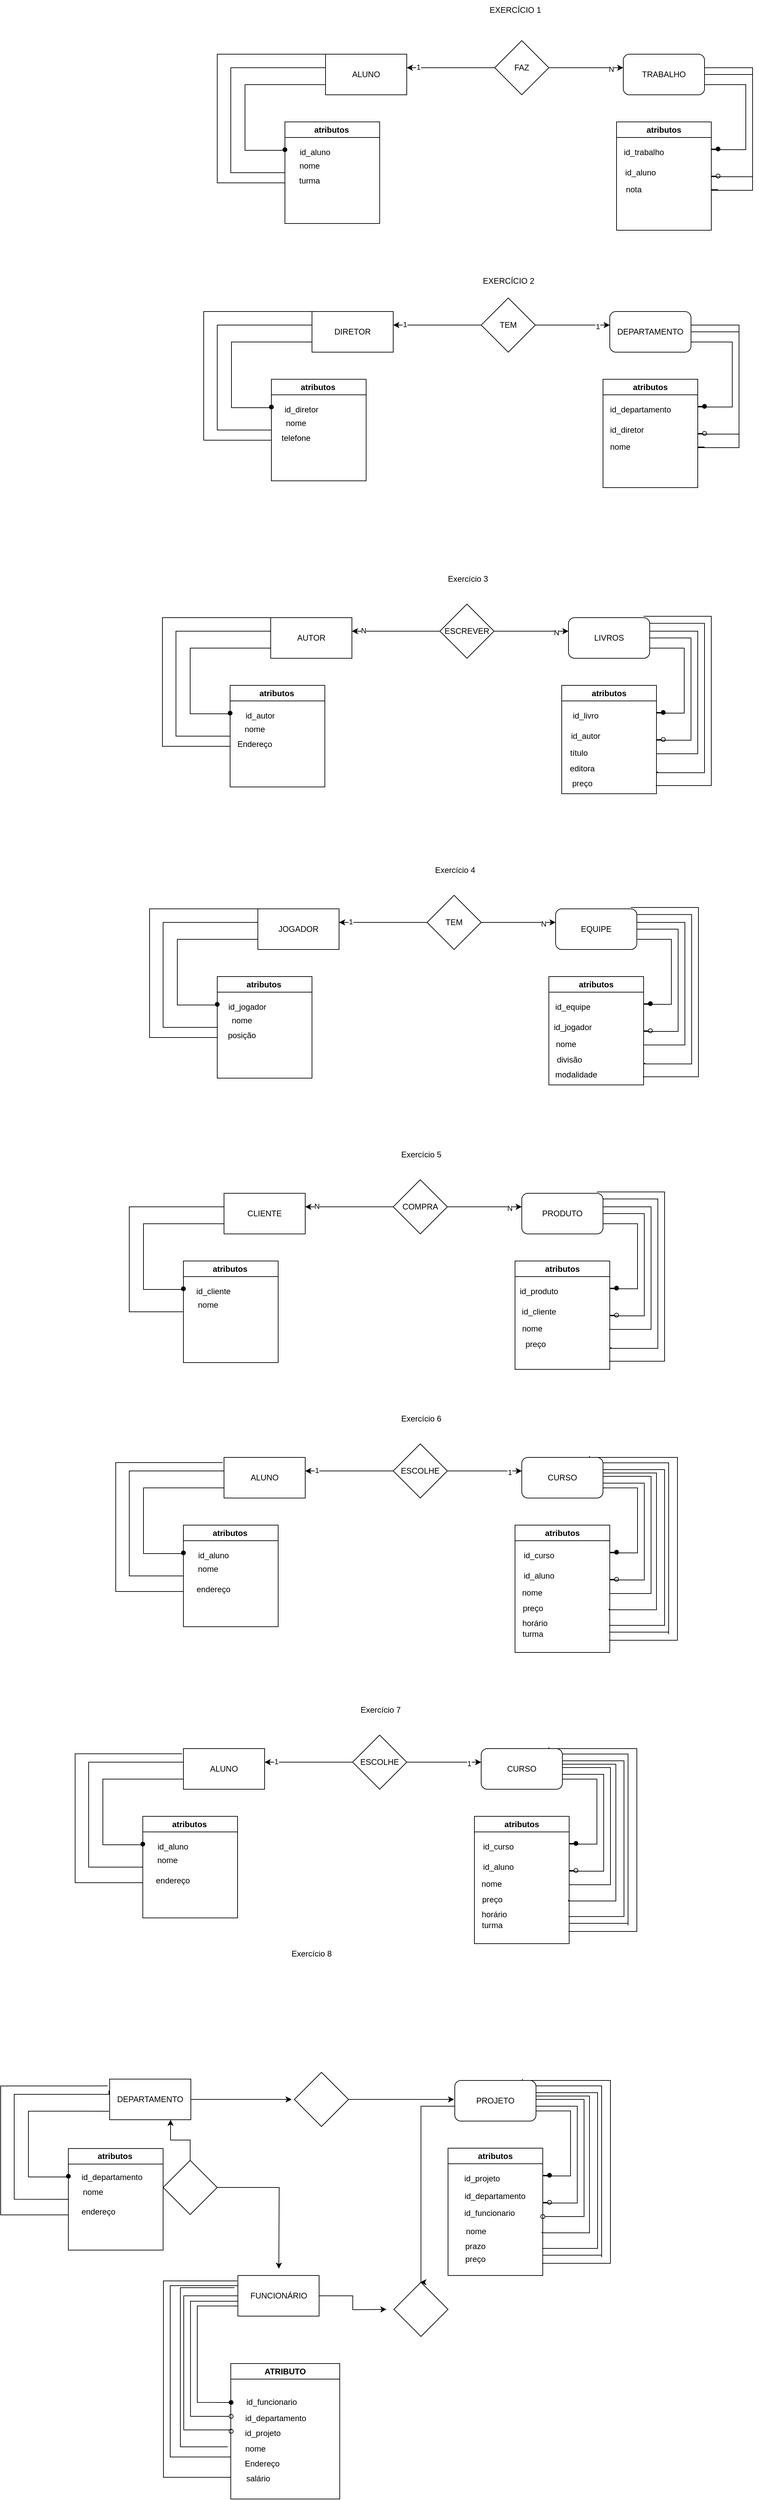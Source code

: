 <mxfile version="28.2.3">
  <diagram name="Página-1" id="S1E1aL-JEfwaJ4UUdQeI">
    <mxGraphModel dx="1985" dy="1793" grid="1" gridSize="10" guides="1" tooltips="1" connect="1" arrows="1" fold="1" page="1" pageScale="1" pageWidth="827" pageHeight="1169" math="0" shadow="0">
      <root>
        <mxCell id="0" />
        <mxCell id="1" parent="0" />
        <mxCell id="EDx5LjATlq7j0BT4Pbl9-2" value="&lt;font style=&quot;vertical-align: inherit;&quot; dir=&quot;auto&quot;&gt;&lt;font style=&quot;vertical-align: inherit;&quot; dir=&quot;auto&quot;&gt;&lt;font style=&quot;vertical-align: inherit;&quot; dir=&quot;auto&quot;&gt;&lt;font style=&quot;vertical-align: inherit;&quot; dir=&quot;auto&quot;&gt;atributos&lt;/font&gt;&lt;/font&gt;&lt;span style=&quot;white-space: pre;&quot;&gt;&#x9;&lt;/span&gt;&lt;/font&gt;&lt;/font&gt;" style="swimlane;whiteSpace=wrap;html=1;" vertex="1" parent="1">
          <mxGeometry x="50" y="150" width="140" height="150" as="geometry" />
        </mxCell>
        <mxCell id="EDx5LjATlq7j0BT4Pbl9-8" value="&lt;font style=&quot;vertical-align: inherit;&quot; dir=&quot;auto&quot;&gt;&lt;font style=&quot;vertical-align: inherit;&quot; dir=&quot;auto&quot;&gt;&lt;font style=&quot;vertical-align: inherit;&quot; dir=&quot;auto&quot;&gt;&lt;font style=&quot;vertical-align: inherit;&quot; dir=&quot;auto&quot;&gt;nome&lt;/font&gt;&lt;/font&gt;&lt;/font&gt;&lt;/font&gt;" style="text;html=1;align=center;verticalAlign=middle;resizable=0;points=[];autosize=1;strokeColor=none;fillColor=none;" vertex="1" parent="EDx5LjATlq7j0BT4Pbl9-2">
          <mxGeometry x="11" y="50" width="50" height="30" as="geometry" />
        </mxCell>
        <mxCell id="EDx5LjATlq7j0BT4Pbl9-9" value="&lt;font style=&quot;vertical-align: inherit;&quot; dir=&quot;auto&quot;&gt;&lt;font style=&quot;vertical-align: inherit;&quot; dir=&quot;auto&quot;&gt;&lt;font style=&quot;vertical-align: inherit;&quot; dir=&quot;auto&quot;&gt;&lt;font style=&quot;vertical-align: inherit;&quot; dir=&quot;auto&quot;&gt;id_aluno&lt;/font&gt;&lt;/font&gt;&lt;/font&gt;&lt;/font&gt;" style="text;html=1;align=center;verticalAlign=middle;resizable=0;points=[];autosize=1;strokeColor=none;fillColor=none;" vertex="1" parent="EDx5LjATlq7j0BT4Pbl9-2">
          <mxGeometry x="9" y="30" width="70" height="30" as="geometry" />
        </mxCell>
        <mxCell id="EDx5LjATlq7j0BT4Pbl9-10" value="&lt;font style=&quot;vertical-align: inherit;&quot; dir=&quot;auto&quot;&gt;&lt;font style=&quot;vertical-align: inherit;&quot; dir=&quot;auto&quot;&gt;turma&lt;/font&gt;&lt;/font&gt;" style="text;html=1;align=center;verticalAlign=middle;resizable=0;points=[];autosize=1;strokeColor=none;fillColor=none;" vertex="1" parent="EDx5LjATlq7j0BT4Pbl9-2">
          <mxGeometry x="11" y="72" width="50" height="30" as="geometry" />
        </mxCell>
        <mxCell id="EDx5LjATlq7j0BT4Pbl9-3" value="&lt;font style=&quot;vertical-align: inherit;&quot; dir=&quot;auto&quot;&gt;&lt;font style=&quot;vertical-align: inherit;&quot; dir=&quot;auto&quot;&gt;&lt;font style=&quot;vertical-align: inherit;&quot; dir=&quot;auto&quot;&gt;&lt;font style=&quot;vertical-align: inherit;&quot; dir=&quot;auto&quot;&gt;atributos&lt;/font&gt;&lt;/font&gt;&lt;/font&gt;&lt;/font&gt;" style="swimlane;whiteSpace=wrap;html=1;" vertex="1" parent="1">
          <mxGeometry x="540" y="150" width="140" height="160" as="geometry" />
        </mxCell>
        <mxCell id="EDx5LjATlq7j0BT4Pbl9-11" value="&lt;font style=&quot;vertical-align: inherit;&quot; dir=&quot;auto&quot;&gt;&lt;font style=&quot;vertical-align: inherit;&quot; dir=&quot;auto&quot;&gt;id_trabalho&lt;/font&gt;&lt;/font&gt;" style="text;html=1;align=center;verticalAlign=middle;resizable=0;points=[];autosize=1;strokeColor=none;fillColor=none;" vertex="1" parent="EDx5LjATlq7j0BT4Pbl9-3">
          <mxGeometry y="30" width="80" height="30" as="geometry" />
        </mxCell>
        <mxCell id="EDx5LjATlq7j0BT4Pbl9-12" value="&lt;font style=&quot;vertical-align: inherit;&quot; dir=&quot;auto&quot;&gt;&lt;font style=&quot;vertical-align: inherit;&quot; dir=&quot;auto&quot;&gt;id_aluno&lt;/font&gt;&lt;/font&gt;" style="text;html=1;align=center;verticalAlign=middle;resizable=0;points=[];autosize=1;strokeColor=none;fillColor=none;" vertex="1" parent="EDx5LjATlq7j0BT4Pbl9-3">
          <mxGeometry y="60" width="70" height="30" as="geometry" />
        </mxCell>
        <mxCell id="EDx5LjATlq7j0BT4Pbl9-13" value="&lt;font style=&quot;vertical-align: inherit;&quot; dir=&quot;auto&quot;&gt;&lt;font style=&quot;vertical-align: inherit;&quot; dir=&quot;auto&quot;&gt;nota&lt;/font&gt;&lt;/font&gt;" style="text;html=1;align=center;verticalAlign=middle;resizable=0;points=[];autosize=1;strokeColor=none;fillColor=none;" vertex="1" parent="EDx5LjATlq7j0BT4Pbl9-3">
          <mxGeometry y="85" width="50" height="30" as="geometry" />
        </mxCell>
        <mxCell id="EDx5LjATlq7j0BT4Pbl9-6" style="edgeStyle=orthogonalEdgeStyle;rounded=0;orthogonalLoop=1;jettySize=auto;html=1;" edge="1" parent="1" source="EDx5LjATlq7j0BT4Pbl9-4">
          <mxGeometry relative="1" as="geometry">
            <mxPoint x="230" y="70" as="targetPoint" />
          </mxGeometry>
        </mxCell>
        <mxCell id="EDx5LjATlq7j0BT4Pbl9-20" value="&lt;font style=&quot;vertical-align: inherit;&quot; dir=&quot;auto&quot;&gt;&lt;font style=&quot;vertical-align: inherit;&quot; dir=&quot;auto&quot;&gt;1&lt;/font&gt;&lt;/font&gt;" style="edgeLabel;html=1;align=center;verticalAlign=middle;resizable=0;points=[];" vertex="1" connectable="0" parent="EDx5LjATlq7j0BT4Pbl9-6">
          <mxGeometry x="0.723" y="-1" relative="1" as="geometry">
            <mxPoint x="-1" as="offset" />
          </mxGeometry>
        </mxCell>
        <mxCell id="EDx5LjATlq7j0BT4Pbl9-19" style="edgeStyle=orthogonalEdgeStyle;rounded=0;orthogonalLoop=1;jettySize=auto;html=1;exitX=1;exitY=0.5;exitDx=0;exitDy=0;" edge="1" parent="1" source="EDx5LjATlq7j0BT4Pbl9-4">
          <mxGeometry relative="1" as="geometry">
            <mxPoint x="550" y="70" as="targetPoint" />
          </mxGeometry>
        </mxCell>
        <mxCell id="EDx5LjATlq7j0BT4Pbl9-21" value="&lt;font style=&quot;vertical-align: inherit;&quot; dir=&quot;auto&quot;&gt;&lt;font style=&quot;vertical-align: inherit;&quot; dir=&quot;auto&quot;&gt;N&lt;/font&gt;&lt;/font&gt;" style="edgeLabel;html=1;align=center;verticalAlign=middle;resizable=0;points=[];" vertex="1" connectable="0" parent="EDx5LjATlq7j0BT4Pbl9-19">
          <mxGeometry x="0.667" y="-2" relative="1" as="geometry">
            <mxPoint as="offset" />
          </mxGeometry>
        </mxCell>
        <mxCell id="EDx5LjATlq7j0BT4Pbl9-4" value="&lt;font style=&quot;vertical-align: inherit;&quot; dir=&quot;auto&quot;&gt;&lt;font style=&quot;vertical-align: inherit;&quot; dir=&quot;auto&quot;&gt;FAZ&lt;/font&gt;&lt;/font&gt;" style="rhombus;whiteSpace=wrap;html=1;" vertex="1" parent="1">
          <mxGeometry x="360" y="30" width="80" height="80" as="geometry" />
        </mxCell>
        <mxCell id="EDx5LjATlq7j0BT4Pbl9-14" value="&lt;font style=&quot;vertical-align: inherit;&quot; dir=&quot;auto&quot;&gt;&lt;font style=&quot;vertical-align: inherit;&quot; dir=&quot;auto&quot;&gt;&lt;font style=&quot;vertical-align: inherit;&quot; dir=&quot;auto&quot;&gt;&lt;font style=&quot;vertical-align: inherit;&quot; dir=&quot;auto&quot;&gt;ALUNO&lt;/font&gt;&lt;/font&gt;&lt;/font&gt;&lt;/font&gt;" style="rounded=0;whiteSpace=wrap;html=1;" vertex="1" parent="1">
          <mxGeometry x="110" y="50" width="120" height="60" as="geometry" />
        </mxCell>
        <mxCell id="EDx5LjATlq7j0BT4Pbl9-16" value="&lt;font style=&quot;vertical-align: inherit;&quot; dir=&quot;auto&quot;&gt;&lt;font style=&quot;vertical-align: inherit;&quot; dir=&quot;auto&quot;&gt;TRABALHO&lt;/font&gt;&lt;/font&gt;" style="rounded=1;whiteSpace=wrap;html=1;" vertex="1" parent="1">
          <mxGeometry x="550" y="50" width="120" height="60" as="geometry" />
        </mxCell>
        <mxCell id="EDx5LjATlq7j0BT4Pbl9-22" value="" style="endArrow=none;html=1;rounded=0;edgeStyle=orthogonalEdgeStyle;entryX=0;entryY=0.75;entryDx=0;entryDy=0;startArrow=oval;startFill=1;" edge="1" parent="1" target="EDx5LjATlq7j0BT4Pbl9-14">
          <mxGeometry width="50" height="50" relative="1" as="geometry">
            <mxPoint x="50" y="191" as="sourcePoint" />
            <mxPoint x="-10" y="90" as="targetPoint" />
            <Array as="points">
              <mxPoint x="50" y="192" />
              <mxPoint x="-9" y="192" />
              <mxPoint x="-9" y="95" />
            </Array>
          </mxGeometry>
        </mxCell>
        <mxCell id="EDx5LjATlq7j0BT4Pbl9-23" value="" style="endArrow=none;html=1;rounded=0;edgeStyle=orthogonalEdgeStyle;startArrow=oval;startFill=0;" edge="1" parent="1" target="EDx5LjATlq7j0BT4Pbl9-16">
          <mxGeometry width="50" height="50" relative="1" as="geometry">
            <mxPoint x="690" y="230" as="sourcePoint" />
            <mxPoint x="730" y="70" as="targetPoint" />
            <Array as="points">
              <mxPoint x="680" y="230" />
              <mxPoint x="680" y="231" />
              <mxPoint x="741" y="231" />
              <mxPoint x="741" y="80" />
            </Array>
          </mxGeometry>
        </mxCell>
        <mxCell id="EDx5LjATlq7j0BT4Pbl9-24" value="" style="endArrow=none;html=1;rounded=0;startArrow=oval;startFill=1;edgeStyle=orthogonalEdgeStyle;entryX=1;entryY=0.75;entryDx=0;entryDy=0;" edge="1" parent="1" target="EDx5LjATlq7j0BT4Pbl9-16">
          <mxGeometry width="50" height="50" relative="1" as="geometry">
            <mxPoint x="690" y="190" as="sourcePoint" />
            <mxPoint x="710" y="100" as="targetPoint" />
            <Array as="points">
              <mxPoint x="680" y="190" />
              <mxPoint x="680" y="191" />
              <mxPoint x="731" y="191" />
              <mxPoint x="731" y="95" />
            </Array>
          </mxGeometry>
        </mxCell>
        <mxCell id="EDx5LjATlq7j0BT4Pbl9-26" value="" style="endArrow=none;html=1;rounded=0;edgeStyle=orthogonalEdgeStyle;entryX=0;entryY=0;entryDx=0;entryDy=0;startArrow=none;startFill=0;" edge="1" parent="1" target="EDx5LjATlq7j0BT4Pbl9-14">
          <mxGeometry width="50" height="50" relative="1" as="geometry">
            <mxPoint x="50" y="240" as="sourcePoint" />
            <mxPoint x="-51" y="40" as="targetPoint" />
            <Array as="points">
              <mxPoint x="-50" y="240" />
              <mxPoint x="-50" y="50" />
            </Array>
          </mxGeometry>
        </mxCell>
        <mxCell id="EDx5LjATlq7j0BT4Pbl9-27" value="" style="endArrow=none;html=1;rounded=0;edgeStyle=orthogonalEdgeStyle;entryX=0;entryY=0.25;entryDx=0;entryDy=0;startArrow=none;startFill=0;exitX=0;exitY=0.5;exitDx=0;exitDy=0;" edge="1" parent="1" source="EDx5LjATlq7j0BT4Pbl9-2" target="EDx5LjATlq7j0BT4Pbl9-14">
          <mxGeometry width="50" height="50" relative="1" as="geometry">
            <mxPoint x="-60" y="220" as="sourcePoint" />
            <mxPoint x="-10" y="70" as="targetPoint" />
            <Array as="points">
              <mxPoint x="-30" y="225" />
              <mxPoint x="-30" y="70" />
              <mxPoint x="110" y="70" />
            </Array>
          </mxGeometry>
        </mxCell>
        <mxCell id="EDx5LjATlq7j0BT4Pbl9-28" value="" style="endArrow=none;html=1;rounded=0;edgeStyle=orthogonalEdgeStyle;startArrow=none;startFill=0;" edge="1" parent="1">
          <mxGeometry width="50" height="50" relative="1" as="geometry">
            <mxPoint x="690" y="250" as="sourcePoint" />
            <mxPoint x="670" y="100" as="targetPoint" />
            <Array as="points">
              <mxPoint x="680" y="250" />
              <mxPoint x="680" y="251" />
              <mxPoint x="741" y="251" />
              <mxPoint x="741" y="70" />
              <mxPoint x="670" y="70" />
            </Array>
          </mxGeometry>
        </mxCell>
        <mxCell id="EDx5LjATlq7j0BT4Pbl9-29" value="EXERCÍCIO 1" style="text;html=1;align=center;verticalAlign=middle;resizable=0;points=[];autosize=1;strokeColor=none;fillColor=none;" vertex="1" parent="1">
          <mxGeometry x="340" y="-30" width="100" height="30" as="geometry" />
        </mxCell>
        <mxCell id="EDx5LjATlq7j0BT4Pbl9-30" value="EXERCÍCIO 2" style="text;html=1;align=center;verticalAlign=middle;resizable=0;points=[];autosize=1;strokeColor=none;fillColor=none;" vertex="1" parent="1">
          <mxGeometry x="330" y="370" width="100" height="30" as="geometry" />
        </mxCell>
        <mxCell id="EDx5LjATlq7j0BT4Pbl9-31" value="&lt;font style=&quot;vertical-align: inherit;&quot; dir=&quot;auto&quot;&gt;&lt;font style=&quot;vertical-align: inherit;&quot; dir=&quot;auto&quot;&gt;&lt;font style=&quot;vertical-align: inherit;&quot; dir=&quot;auto&quot;&gt;&lt;font style=&quot;vertical-align: inherit;&quot; dir=&quot;auto&quot;&gt;atributos&lt;/font&gt;&lt;/font&gt;&lt;span style=&quot;white-space: pre;&quot;&gt;&#x9;&lt;/span&gt;&lt;/font&gt;&lt;/font&gt;" style="swimlane;whiteSpace=wrap;html=1;" vertex="1" parent="1">
          <mxGeometry x="30" y="530" width="140" height="150" as="geometry" />
        </mxCell>
        <mxCell id="EDx5LjATlq7j0BT4Pbl9-32" value="&lt;font style=&quot;vertical-align: inherit;&quot; dir=&quot;auto&quot;&gt;&lt;font style=&quot;vertical-align: inherit;&quot; dir=&quot;auto&quot;&gt;&lt;font style=&quot;vertical-align: inherit;&quot; dir=&quot;auto&quot;&gt;&lt;font style=&quot;vertical-align: inherit;&quot; dir=&quot;auto&quot;&gt;nome&lt;/font&gt;&lt;/font&gt;&lt;/font&gt;&lt;/font&gt;" style="text;html=1;align=center;verticalAlign=middle;resizable=0;points=[];autosize=1;strokeColor=none;fillColor=none;" vertex="1" parent="EDx5LjATlq7j0BT4Pbl9-31">
          <mxGeometry x="11" y="50" width="50" height="30" as="geometry" />
        </mxCell>
        <mxCell id="EDx5LjATlq7j0BT4Pbl9-33" value="id_diretor" style="text;html=1;align=center;verticalAlign=middle;resizable=0;points=[];autosize=1;strokeColor=none;fillColor=none;" vertex="1" parent="EDx5LjATlq7j0BT4Pbl9-31">
          <mxGeometry x="9" y="30" width="70" height="30" as="geometry" />
        </mxCell>
        <mxCell id="EDx5LjATlq7j0BT4Pbl9-34" value="&lt;font style=&quot;vertical-align: inherit;&quot; dir=&quot;auto&quot;&gt;&lt;font style=&quot;vertical-align: inherit;&quot; dir=&quot;auto&quot;&gt;telefone&lt;/font&gt;&lt;/font&gt;" style="text;html=1;align=center;verticalAlign=middle;resizable=0;points=[];autosize=1;strokeColor=none;fillColor=none;" vertex="1" parent="EDx5LjATlq7j0BT4Pbl9-31">
          <mxGeometry x="1" y="72" width="70" height="30" as="geometry" />
        </mxCell>
        <mxCell id="EDx5LjATlq7j0BT4Pbl9-35" value="&lt;font style=&quot;vertical-align: inherit;&quot; dir=&quot;auto&quot;&gt;&lt;font style=&quot;vertical-align: inherit;&quot; dir=&quot;auto&quot;&gt;&lt;font style=&quot;vertical-align: inherit;&quot; dir=&quot;auto&quot;&gt;&lt;font style=&quot;vertical-align: inherit;&quot; dir=&quot;auto&quot;&gt;atributos&lt;/font&gt;&lt;/font&gt;&lt;/font&gt;&lt;/font&gt;" style="swimlane;whiteSpace=wrap;html=1;" vertex="1" parent="1">
          <mxGeometry x="520" y="530" width="140" height="160" as="geometry" />
        </mxCell>
        <mxCell id="EDx5LjATlq7j0BT4Pbl9-36" value="&lt;font style=&quot;vertical-align: inherit;&quot; dir=&quot;auto&quot;&gt;&lt;font style=&quot;vertical-align: inherit;&quot; dir=&quot;auto&quot;&gt;id_departamento&lt;/font&gt;&lt;/font&gt;" style="text;html=1;align=center;verticalAlign=middle;resizable=0;points=[];autosize=1;strokeColor=none;fillColor=none;" vertex="1" parent="EDx5LjATlq7j0BT4Pbl9-35">
          <mxGeometry y="30" width="110" height="30" as="geometry" />
        </mxCell>
        <mxCell id="EDx5LjATlq7j0BT4Pbl9-37" value="&lt;font style=&quot;vertical-align: inherit;&quot; dir=&quot;auto&quot;&gt;&lt;font style=&quot;vertical-align: inherit;&quot; dir=&quot;auto&quot;&gt;id_diretor&lt;/font&gt;&lt;/font&gt;" style="text;html=1;align=center;verticalAlign=middle;resizable=0;points=[];autosize=1;strokeColor=none;fillColor=none;" vertex="1" parent="EDx5LjATlq7j0BT4Pbl9-35">
          <mxGeometry y="60" width="70" height="30" as="geometry" />
        </mxCell>
        <mxCell id="EDx5LjATlq7j0BT4Pbl9-38" value="&lt;font style=&quot;vertical-align: inherit;&quot; dir=&quot;auto&quot;&gt;&lt;font style=&quot;vertical-align: inherit;&quot; dir=&quot;auto&quot;&gt;nome&lt;/font&gt;&lt;/font&gt;" style="text;html=1;align=center;verticalAlign=middle;resizable=0;points=[];autosize=1;strokeColor=none;fillColor=none;" vertex="1" parent="EDx5LjATlq7j0BT4Pbl9-35">
          <mxGeometry y="85" width="50" height="30" as="geometry" />
        </mxCell>
        <mxCell id="EDx5LjATlq7j0BT4Pbl9-39" style="edgeStyle=orthogonalEdgeStyle;rounded=0;orthogonalLoop=1;jettySize=auto;html=1;" edge="1" parent="1" source="EDx5LjATlq7j0BT4Pbl9-43">
          <mxGeometry relative="1" as="geometry">
            <mxPoint x="210" y="450" as="targetPoint" />
          </mxGeometry>
        </mxCell>
        <mxCell id="EDx5LjATlq7j0BT4Pbl9-40" value="&lt;font style=&quot;vertical-align: inherit;&quot; dir=&quot;auto&quot;&gt;&lt;font style=&quot;vertical-align: inherit;&quot; dir=&quot;auto&quot;&gt;1&lt;/font&gt;&lt;/font&gt;" style="edgeLabel;html=1;align=center;verticalAlign=middle;resizable=0;points=[];" vertex="1" connectable="0" parent="EDx5LjATlq7j0BT4Pbl9-39">
          <mxGeometry x="0.723" y="-1" relative="1" as="geometry">
            <mxPoint x="-1" as="offset" />
          </mxGeometry>
        </mxCell>
        <mxCell id="EDx5LjATlq7j0BT4Pbl9-41" style="edgeStyle=orthogonalEdgeStyle;rounded=0;orthogonalLoop=1;jettySize=auto;html=1;exitX=1;exitY=0.5;exitDx=0;exitDy=0;" edge="1" parent="1" source="EDx5LjATlq7j0BT4Pbl9-43">
          <mxGeometry relative="1" as="geometry">
            <mxPoint x="530" y="450" as="targetPoint" />
          </mxGeometry>
        </mxCell>
        <mxCell id="EDx5LjATlq7j0BT4Pbl9-42" value="1" style="edgeLabel;html=1;align=center;verticalAlign=middle;resizable=0;points=[];" vertex="1" connectable="0" parent="EDx5LjATlq7j0BT4Pbl9-41">
          <mxGeometry x="0.667" y="-2" relative="1" as="geometry">
            <mxPoint as="offset" />
          </mxGeometry>
        </mxCell>
        <mxCell id="EDx5LjATlq7j0BT4Pbl9-43" value="&lt;font style=&quot;vertical-align: inherit;&quot; dir=&quot;auto&quot;&gt;&lt;font style=&quot;vertical-align: inherit;&quot; dir=&quot;auto&quot;&gt;TEM&lt;/font&gt;&lt;/font&gt;" style="rhombus;whiteSpace=wrap;html=1;" vertex="1" parent="1">
          <mxGeometry x="340" y="410" width="80" height="80" as="geometry" />
        </mxCell>
        <mxCell id="EDx5LjATlq7j0BT4Pbl9-44" value="&lt;font style=&quot;vertical-align: inherit;&quot; dir=&quot;auto&quot;&gt;&lt;font style=&quot;vertical-align: inherit;&quot; dir=&quot;auto&quot;&gt;&lt;font style=&quot;vertical-align: inherit;&quot; dir=&quot;auto&quot;&gt;&lt;font style=&quot;vertical-align: inherit;&quot; dir=&quot;auto&quot;&gt;DIRETOR&lt;/font&gt;&lt;/font&gt;&lt;/font&gt;&lt;/font&gt;" style="rounded=0;whiteSpace=wrap;html=1;" vertex="1" parent="1">
          <mxGeometry x="90" y="430" width="120" height="60" as="geometry" />
        </mxCell>
        <mxCell id="EDx5LjATlq7j0BT4Pbl9-45" value="&lt;font style=&quot;vertical-align: inherit;&quot; dir=&quot;auto&quot;&gt;&lt;font style=&quot;vertical-align: inherit;&quot; dir=&quot;auto&quot;&gt;DEPARTAMENTO&lt;/font&gt;&lt;/font&gt;" style="rounded=1;whiteSpace=wrap;html=1;" vertex="1" parent="1">
          <mxGeometry x="530" y="430" width="120" height="60" as="geometry" />
        </mxCell>
        <mxCell id="EDx5LjATlq7j0BT4Pbl9-46" value="" style="endArrow=none;html=1;rounded=0;edgeStyle=orthogonalEdgeStyle;entryX=0;entryY=0.75;entryDx=0;entryDy=0;startArrow=oval;startFill=1;" edge="1" parent="1" target="EDx5LjATlq7j0BT4Pbl9-44">
          <mxGeometry width="50" height="50" relative="1" as="geometry">
            <mxPoint x="30" y="571" as="sourcePoint" />
            <mxPoint x="-30" y="470" as="targetPoint" />
            <Array as="points">
              <mxPoint x="30" y="572" />
              <mxPoint x="-29" y="572" />
              <mxPoint x="-29" y="475" />
            </Array>
          </mxGeometry>
        </mxCell>
        <mxCell id="EDx5LjATlq7j0BT4Pbl9-47" value="" style="endArrow=none;html=1;rounded=0;edgeStyle=orthogonalEdgeStyle;startArrow=oval;startFill=0;" edge="1" parent="1" target="EDx5LjATlq7j0BT4Pbl9-45">
          <mxGeometry width="50" height="50" relative="1" as="geometry">
            <mxPoint x="670" y="610" as="sourcePoint" />
            <mxPoint x="710" y="450" as="targetPoint" />
            <Array as="points">
              <mxPoint x="660" y="610" />
              <mxPoint x="660" y="611" />
              <mxPoint x="721" y="611" />
              <mxPoint x="721" y="460" />
            </Array>
          </mxGeometry>
        </mxCell>
        <mxCell id="EDx5LjATlq7j0BT4Pbl9-48" value="" style="endArrow=none;html=1;rounded=0;startArrow=oval;startFill=1;edgeStyle=orthogonalEdgeStyle;entryX=1;entryY=0.75;entryDx=0;entryDy=0;" edge="1" parent="1" target="EDx5LjATlq7j0BT4Pbl9-45">
          <mxGeometry width="50" height="50" relative="1" as="geometry">
            <mxPoint x="670" y="570" as="sourcePoint" />
            <mxPoint x="690" y="480" as="targetPoint" />
            <Array as="points">
              <mxPoint x="660" y="570" />
              <mxPoint x="660" y="571" />
              <mxPoint x="711" y="571" />
              <mxPoint x="711" y="475" />
            </Array>
          </mxGeometry>
        </mxCell>
        <mxCell id="EDx5LjATlq7j0BT4Pbl9-49" value="" style="endArrow=none;html=1;rounded=0;edgeStyle=orthogonalEdgeStyle;entryX=0;entryY=0;entryDx=0;entryDy=0;startArrow=none;startFill=0;" edge="1" parent="1" target="EDx5LjATlq7j0BT4Pbl9-44">
          <mxGeometry width="50" height="50" relative="1" as="geometry">
            <mxPoint x="30" y="620" as="sourcePoint" />
            <mxPoint x="-71" y="420" as="targetPoint" />
            <Array as="points">
              <mxPoint x="-70" y="620" />
              <mxPoint x="-70" y="430" />
            </Array>
          </mxGeometry>
        </mxCell>
        <mxCell id="EDx5LjATlq7j0BT4Pbl9-50" value="" style="endArrow=none;html=1;rounded=0;edgeStyle=orthogonalEdgeStyle;entryX=0;entryY=0.25;entryDx=0;entryDy=0;startArrow=none;startFill=0;exitX=0;exitY=0.5;exitDx=0;exitDy=0;" edge="1" parent="1" source="EDx5LjATlq7j0BT4Pbl9-31" target="EDx5LjATlq7j0BT4Pbl9-44">
          <mxGeometry width="50" height="50" relative="1" as="geometry">
            <mxPoint x="-80" y="600" as="sourcePoint" />
            <mxPoint x="-30" y="450" as="targetPoint" />
            <Array as="points">
              <mxPoint x="-50" y="605" />
              <mxPoint x="-50" y="450" />
              <mxPoint x="90" y="450" />
            </Array>
          </mxGeometry>
        </mxCell>
        <mxCell id="EDx5LjATlq7j0BT4Pbl9-51" value="" style="endArrow=none;html=1;rounded=0;edgeStyle=orthogonalEdgeStyle;startArrow=none;startFill=0;" edge="1" parent="1">
          <mxGeometry width="50" height="50" relative="1" as="geometry">
            <mxPoint x="670" y="630" as="sourcePoint" />
            <mxPoint x="650" y="480" as="targetPoint" />
            <Array as="points">
              <mxPoint x="660" y="630" />
              <mxPoint x="660" y="631" />
              <mxPoint x="721" y="631" />
              <mxPoint x="721" y="450" />
              <mxPoint x="650" y="450" />
            </Array>
          </mxGeometry>
        </mxCell>
        <mxCell id="EDx5LjATlq7j0BT4Pbl9-53" value="Exercício 3" style="text;html=1;align=center;verticalAlign=middle;resizable=0;points=[];autosize=1;strokeColor=none;fillColor=none;" vertex="1" parent="1">
          <mxGeometry x="280" y="810" width="80" height="30" as="geometry" />
        </mxCell>
        <mxCell id="EDx5LjATlq7j0BT4Pbl9-55" value="&lt;font style=&quot;vertical-align: inherit;&quot; dir=&quot;auto&quot;&gt;&lt;font style=&quot;vertical-align: inherit;&quot; dir=&quot;auto&quot;&gt;&lt;font style=&quot;vertical-align: inherit;&quot; dir=&quot;auto&quot;&gt;&lt;font style=&quot;vertical-align: inherit;&quot; dir=&quot;auto&quot;&gt;atributos&lt;/font&gt;&lt;/font&gt;&lt;span style=&quot;white-space: pre;&quot;&gt;&#x9;&lt;/span&gt;&lt;/font&gt;&lt;/font&gt;" style="swimlane;whiteSpace=wrap;html=1;" vertex="1" parent="1">
          <mxGeometry x="-31" y="982" width="140" height="150" as="geometry" />
        </mxCell>
        <mxCell id="EDx5LjATlq7j0BT4Pbl9-56" value="&lt;font style=&quot;vertical-align: inherit;&quot; dir=&quot;auto&quot;&gt;&lt;font style=&quot;vertical-align: inherit;&quot; dir=&quot;auto&quot;&gt;&lt;font style=&quot;vertical-align: inherit;&quot; dir=&quot;auto&quot;&gt;&lt;font style=&quot;vertical-align: inherit;&quot; dir=&quot;auto&quot;&gt;nome&lt;/font&gt;&lt;/font&gt;&lt;/font&gt;&lt;/font&gt;" style="text;html=1;align=center;verticalAlign=middle;resizable=0;points=[];autosize=1;strokeColor=none;fillColor=none;" vertex="1" parent="EDx5LjATlq7j0BT4Pbl9-55">
          <mxGeometry x="11" y="50" width="50" height="30" as="geometry" />
        </mxCell>
        <mxCell id="EDx5LjATlq7j0BT4Pbl9-57" value="id_autor" style="text;html=1;align=center;verticalAlign=middle;resizable=0;points=[];autosize=1;strokeColor=none;fillColor=none;" vertex="1" parent="EDx5LjATlq7j0BT4Pbl9-55">
          <mxGeometry x="9" y="30" width="70" height="30" as="geometry" />
        </mxCell>
        <mxCell id="EDx5LjATlq7j0BT4Pbl9-58" value="&lt;font style=&quot;vertical-align: inherit;&quot; dir=&quot;auto&quot;&gt;&lt;font style=&quot;vertical-align: inherit;&quot; dir=&quot;auto&quot;&gt;Endereço&lt;/font&gt;&lt;/font&gt;" style="text;html=1;align=center;verticalAlign=middle;resizable=0;points=[];autosize=1;strokeColor=none;fillColor=none;" vertex="1" parent="EDx5LjATlq7j0BT4Pbl9-55">
          <mxGeometry x="1" y="72" width="70" height="30" as="geometry" />
        </mxCell>
        <mxCell id="EDx5LjATlq7j0BT4Pbl9-59" value="&lt;font style=&quot;vertical-align: inherit;&quot; dir=&quot;auto&quot;&gt;&lt;font style=&quot;vertical-align: inherit;&quot; dir=&quot;auto&quot;&gt;&lt;font style=&quot;vertical-align: inherit;&quot; dir=&quot;auto&quot;&gt;&lt;font style=&quot;vertical-align: inherit;&quot; dir=&quot;auto&quot;&gt;atributos&lt;/font&gt;&lt;/font&gt;&lt;/font&gt;&lt;/font&gt;" style="swimlane;whiteSpace=wrap;html=1;" vertex="1" parent="1">
          <mxGeometry x="459" y="982" width="140" height="160" as="geometry" />
        </mxCell>
        <mxCell id="EDx5LjATlq7j0BT4Pbl9-60" value="&lt;font style=&quot;vertical-align: inherit;&quot; dir=&quot;auto&quot;&gt;&lt;font style=&quot;vertical-align: inherit;&quot; dir=&quot;auto&quot;&gt;id_livro&lt;/font&gt;&lt;/font&gt;" style="text;html=1;align=center;verticalAlign=middle;resizable=0;points=[];autosize=1;strokeColor=none;fillColor=none;" vertex="1" parent="EDx5LjATlq7j0BT4Pbl9-59">
          <mxGeometry x="5" y="30" width="60" height="30" as="geometry" />
        </mxCell>
        <mxCell id="EDx5LjATlq7j0BT4Pbl9-61" value="&lt;font style=&quot;vertical-align: inherit;&quot; dir=&quot;auto&quot;&gt;&lt;font style=&quot;vertical-align: inherit;&quot; dir=&quot;auto&quot;&gt;id_autor&lt;/font&gt;&lt;/font&gt;" style="text;html=1;align=center;verticalAlign=middle;resizable=0;points=[];autosize=1;strokeColor=none;fillColor=none;" vertex="1" parent="EDx5LjATlq7j0BT4Pbl9-59">
          <mxGeometry y="60" width="70" height="30" as="geometry" />
        </mxCell>
        <mxCell id="EDx5LjATlq7j0BT4Pbl9-62" value="&lt;font style=&quot;vertical-align: inherit;&quot; dir=&quot;auto&quot;&gt;&lt;font style=&quot;vertical-align: inherit;&quot; dir=&quot;auto&quot;&gt;título&lt;/font&gt;&lt;/font&gt;" style="text;html=1;align=center;verticalAlign=middle;resizable=0;points=[];autosize=1;strokeColor=none;fillColor=none;" vertex="1" parent="EDx5LjATlq7j0BT4Pbl9-59">
          <mxGeometry y="85" width="50" height="30" as="geometry" />
        </mxCell>
        <mxCell id="EDx5LjATlq7j0BT4Pbl9-77" value="editora" style="text;html=1;align=center;verticalAlign=middle;resizable=0;points=[];autosize=1;strokeColor=none;fillColor=none;" vertex="1" parent="EDx5LjATlq7j0BT4Pbl9-59">
          <mxGeometry y="108" width="60" height="30" as="geometry" />
        </mxCell>
        <mxCell id="EDx5LjATlq7j0BT4Pbl9-78" value="preço" style="text;html=1;align=center;verticalAlign=middle;resizable=0;points=[];autosize=1;strokeColor=none;fillColor=none;" vertex="1" parent="EDx5LjATlq7j0BT4Pbl9-59">
          <mxGeometry x="5" y="130" width="50" height="30" as="geometry" />
        </mxCell>
        <mxCell id="EDx5LjATlq7j0BT4Pbl9-63" style="edgeStyle=orthogonalEdgeStyle;rounded=0;orthogonalLoop=1;jettySize=auto;html=1;" edge="1" parent="1" source="EDx5LjATlq7j0BT4Pbl9-67">
          <mxGeometry relative="1" as="geometry">
            <mxPoint x="149" y="902" as="targetPoint" />
          </mxGeometry>
        </mxCell>
        <mxCell id="EDx5LjATlq7j0BT4Pbl9-64" value="N" style="edgeLabel;html=1;align=center;verticalAlign=middle;resizable=0;points=[];" vertex="1" connectable="0" parent="EDx5LjATlq7j0BT4Pbl9-63">
          <mxGeometry x="0.723" y="-1" relative="1" as="geometry">
            <mxPoint x="-1" as="offset" />
          </mxGeometry>
        </mxCell>
        <mxCell id="EDx5LjATlq7j0BT4Pbl9-65" style="edgeStyle=orthogonalEdgeStyle;rounded=0;orthogonalLoop=1;jettySize=auto;html=1;exitX=1;exitY=0.5;exitDx=0;exitDy=0;" edge="1" parent="1" source="EDx5LjATlq7j0BT4Pbl9-67">
          <mxGeometry relative="1" as="geometry">
            <mxPoint x="469" y="902" as="targetPoint" />
          </mxGeometry>
        </mxCell>
        <mxCell id="EDx5LjATlq7j0BT4Pbl9-66" value="N" style="edgeLabel;html=1;align=center;verticalAlign=middle;resizable=0;points=[];" vertex="1" connectable="0" parent="EDx5LjATlq7j0BT4Pbl9-65">
          <mxGeometry x="0.667" y="-2" relative="1" as="geometry">
            <mxPoint as="offset" />
          </mxGeometry>
        </mxCell>
        <mxCell id="EDx5LjATlq7j0BT4Pbl9-67" value="&lt;font style=&quot;vertical-align: inherit;&quot; dir=&quot;auto&quot;&gt;&lt;font style=&quot;vertical-align: inherit;&quot; dir=&quot;auto&quot;&gt;ESCREVER&lt;/font&gt;&lt;/font&gt;" style="rhombus;whiteSpace=wrap;html=1;" vertex="1" parent="1">
          <mxGeometry x="279" y="862" width="80" height="80" as="geometry" />
        </mxCell>
        <mxCell id="EDx5LjATlq7j0BT4Pbl9-68" value="&lt;font style=&quot;vertical-align: inherit;&quot; dir=&quot;auto&quot;&gt;&lt;font style=&quot;vertical-align: inherit;&quot; dir=&quot;auto&quot;&gt;&lt;font style=&quot;vertical-align: inherit;&quot; dir=&quot;auto&quot;&gt;&lt;font style=&quot;vertical-align: inherit;&quot; dir=&quot;auto&quot;&gt;AUTOR&lt;/font&gt;&lt;/font&gt;&lt;/font&gt;&lt;/font&gt;" style="rounded=0;whiteSpace=wrap;html=1;" vertex="1" parent="1">
          <mxGeometry x="29" y="882" width="120" height="60" as="geometry" />
        </mxCell>
        <mxCell id="EDx5LjATlq7j0BT4Pbl9-69" value="&lt;font style=&quot;vertical-align: inherit;&quot; dir=&quot;auto&quot;&gt;&lt;font style=&quot;vertical-align: inherit;&quot; dir=&quot;auto&quot;&gt;LIVROS&lt;/font&gt;&lt;/font&gt;" style="rounded=1;whiteSpace=wrap;html=1;" vertex="1" parent="1">
          <mxGeometry x="469" y="882" width="120" height="60" as="geometry" />
        </mxCell>
        <mxCell id="EDx5LjATlq7j0BT4Pbl9-70" value="" style="endArrow=none;html=1;rounded=0;edgeStyle=orthogonalEdgeStyle;entryX=0;entryY=0.75;entryDx=0;entryDy=0;startArrow=oval;startFill=1;" edge="1" parent="1" target="EDx5LjATlq7j0BT4Pbl9-68">
          <mxGeometry width="50" height="50" relative="1" as="geometry">
            <mxPoint x="-31" y="1023" as="sourcePoint" />
            <mxPoint x="-91" y="922" as="targetPoint" />
            <Array as="points">
              <mxPoint x="-31" y="1024" />
              <mxPoint x="-90" y="1024" />
              <mxPoint x="-90" y="927" />
            </Array>
          </mxGeometry>
        </mxCell>
        <mxCell id="EDx5LjATlq7j0BT4Pbl9-71" value="" style="endArrow=none;html=1;rounded=0;edgeStyle=orthogonalEdgeStyle;startArrow=oval;startFill=0;" edge="1" parent="1" target="EDx5LjATlq7j0BT4Pbl9-69">
          <mxGeometry width="50" height="50" relative="1" as="geometry">
            <mxPoint x="609" y="1062" as="sourcePoint" />
            <mxPoint x="649" y="902" as="targetPoint" />
            <Array as="points">
              <mxPoint x="599" y="1062" />
              <mxPoint x="599" y="1063" />
              <mxPoint x="650" y="1063" />
              <mxPoint x="650" y="912" />
            </Array>
          </mxGeometry>
        </mxCell>
        <mxCell id="EDx5LjATlq7j0BT4Pbl9-72" value="" style="endArrow=none;html=1;rounded=0;startArrow=oval;startFill=1;edgeStyle=orthogonalEdgeStyle;entryX=1;entryY=0.75;entryDx=0;entryDy=0;" edge="1" parent="1" target="EDx5LjATlq7j0BT4Pbl9-69">
          <mxGeometry width="50" height="50" relative="1" as="geometry">
            <mxPoint x="609" y="1022" as="sourcePoint" />
            <mxPoint x="629" y="932" as="targetPoint" />
            <Array as="points">
              <mxPoint x="599" y="1022" />
              <mxPoint x="599" y="1023" />
              <mxPoint x="640" y="1023" />
              <mxPoint x="640" y="927" />
            </Array>
          </mxGeometry>
        </mxCell>
        <mxCell id="EDx5LjATlq7j0BT4Pbl9-73" value="" style="endArrow=none;html=1;rounded=0;edgeStyle=orthogonalEdgeStyle;entryX=0;entryY=0;entryDx=0;entryDy=0;startArrow=none;startFill=0;" edge="1" parent="1" target="EDx5LjATlq7j0BT4Pbl9-68">
          <mxGeometry width="50" height="50" relative="1" as="geometry">
            <mxPoint x="-31" y="1072" as="sourcePoint" />
            <mxPoint x="-132" y="872" as="targetPoint" />
            <Array as="points">
              <mxPoint x="-131" y="1072" />
              <mxPoint x="-131" y="882" />
            </Array>
          </mxGeometry>
        </mxCell>
        <mxCell id="EDx5LjATlq7j0BT4Pbl9-74" value="" style="endArrow=none;html=1;rounded=0;edgeStyle=orthogonalEdgeStyle;entryX=0;entryY=0.25;entryDx=0;entryDy=0;startArrow=none;startFill=0;exitX=0;exitY=0.5;exitDx=0;exitDy=0;" edge="1" parent="1" source="EDx5LjATlq7j0BT4Pbl9-55" target="EDx5LjATlq7j0BT4Pbl9-68">
          <mxGeometry width="50" height="50" relative="1" as="geometry">
            <mxPoint x="-141" y="1052" as="sourcePoint" />
            <mxPoint x="-91" y="902" as="targetPoint" />
            <Array as="points">
              <mxPoint x="-111" y="1057" />
              <mxPoint x="-111" y="902" />
              <mxPoint x="29" y="902" />
            </Array>
          </mxGeometry>
        </mxCell>
        <mxCell id="EDx5LjATlq7j0BT4Pbl9-75" value="" style="endArrow=none;html=1;rounded=0;edgeStyle=orthogonalEdgeStyle;startArrow=none;startFill=0;" edge="1" parent="1">
          <mxGeometry width="50" height="50" relative="1" as="geometry">
            <mxPoint x="599" y="1083" as="sourcePoint" />
            <mxPoint x="589" y="932" as="targetPoint" />
            <Array as="points">
              <mxPoint x="599" y="1082" />
              <mxPoint x="599" y="1083" />
              <mxPoint x="660" y="1083" />
              <mxPoint x="660" y="902" />
              <mxPoint x="589" y="902" />
            </Array>
          </mxGeometry>
        </mxCell>
        <mxCell id="EDx5LjATlq7j0BT4Pbl9-79" value="" style="endArrow=none;html=1;rounded=0;edgeStyle=orthogonalEdgeStyle;startArrow=none;startFill=0;entryX=0.97;entryY=0.14;entryDx=0;entryDy=0;entryPerimeter=0;" edge="1" parent="1">
          <mxGeometry width="50" height="50" relative="1" as="geometry">
            <mxPoint x="601" y="1111" as="sourcePoint" />
            <mxPoint x="588.4" y="890.4" as="targetPoint" />
            <Array as="points">
              <mxPoint x="601" y="1110" />
              <mxPoint x="600" y="1110" />
              <mxPoint x="600" y="1111" />
              <mxPoint x="670" y="1111" />
              <mxPoint x="670" y="890" />
            </Array>
          </mxGeometry>
        </mxCell>
        <mxCell id="EDx5LjATlq7j0BT4Pbl9-81" value="" style="endArrow=none;html=1;rounded=0;edgeStyle=orthogonalEdgeStyle;startArrow=none;startFill=0;" edge="1" parent="1">
          <mxGeometry width="50" height="50" relative="1" as="geometry">
            <mxPoint x="598" y="1130" as="sourcePoint" />
            <mxPoint x="580" y="880" as="targetPoint" />
            <Array as="points">
              <mxPoint x="610" y="1130" />
              <mxPoint x="680" y="1130" />
              <mxPoint x="680" y="882" />
            </Array>
          </mxGeometry>
        </mxCell>
        <mxCell id="EDx5LjATlq7j0BT4Pbl9-82" value="Exercício 4" style="text;html=1;align=center;verticalAlign=middle;resizable=0;points=[];autosize=1;strokeColor=none;fillColor=none;" vertex="1" parent="1">
          <mxGeometry x="261" y="1240" width="80" height="30" as="geometry" />
        </mxCell>
        <mxCell id="EDx5LjATlq7j0BT4Pbl9-83" value="&lt;font style=&quot;vertical-align: inherit;&quot; dir=&quot;auto&quot;&gt;&lt;font style=&quot;vertical-align: inherit;&quot; dir=&quot;auto&quot;&gt;&lt;font style=&quot;vertical-align: inherit;&quot; dir=&quot;auto&quot;&gt;&lt;font style=&quot;vertical-align: inherit;&quot; dir=&quot;auto&quot;&gt;atributos&lt;/font&gt;&lt;/font&gt;&lt;span style=&quot;white-space: pre;&quot;&gt;&#x9;&lt;/span&gt;&lt;/font&gt;&lt;/font&gt;" style="swimlane;whiteSpace=wrap;html=1;" vertex="1" parent="1">
          <mxGeometry x="-50" y="1412" width="140" height="150" as="geometry" />
        </mxCell>
        <mxCell id="EDx5LjATlq7j0BT4Pbl9-84" value="&lt;font style=&quot;vertical-align: inherit;&quot; dir=&quot;auto&quot;&gt;&lt;font style=&quot;vertical-align: inherit;&quot; dir=&quot;auto&quot;&gt;&lt;font style=&quot;vertical-align: inherit;&quot; dir=&quot;auto&quot;&gt;&lt;font style=&quot;vertical-align: inherit;&quot; dir=&quot;auto&quot;&gt;nome&lt;/font&gt;&lt;/font&gt;&lt;/font&gt;&lt;/font&gt;" style="text;html=1;align=center;verticalAlign=middle;resizable=0;points=[];autosize=1;strokeColor=none;fillColor=none;" vertex="1" parent="EDx5LjATlq7j0BT4Pbl9-83">
          <mxGeometry x="11" y="50" width="50" height="30" as="geometry" />
        </mxCell>
        <mxCell id="EDx5LjATlq7j0BT4Pbl9-85" value="id_jogador" style="text;html=1;align=center;verticalAlign=middle;resizable=0;points=[];autosize=1;strokeColor=none;fillColor=none;" vertex="1" parent="EDx5LjATlq7j0BT4Pbl9-83">
          <mxGeometry x="4" y="30" width="80" height="30" as="geometry" />
        </mxCell>
        <mxCell id="EDx5LjATlq7j0BT4Pbl9-86" value="&lt;font style=&quot;vertical-align: inherit;&quot; dir=&quot;auto&quot;&gt;&lt;font style=&quot;vertical-align: inherit;&quot; dir=&quot;auto&quot;&gt;posição&lt;/font&gt;&lt;/font&gt;" style="text;html=1;align=center;verticalAlign=middle;resizable=0;points=[];autosize=1;strokeColor=none;fillColor=none;" vertex="1" parent="EDx5LjATlq7j0BT4Pbl9-83">
          <mxGeometry x="6" y="72" width="60" height="30" as="geometry" />
        </mxCell>
        <mxCell id="EDx5LjATlq7j0BT4Pbl9-87" value="&lt;font style=&quot;vertical-align: inherit;&quot; dir=&quot;auto&quot;&gt;&lt;font style=&quot;vertical-align: inherit;&quot; dir=&quot;auto&quot;&gt;&lt;font style=&quot;vertical-align: inherit;&quot; dir=&quot;auto&quot;&gt;&lt;font style=&quot;vertical-align: inherit;&quot; dir=&quot;auto&quot;&gt;atributos&lt;/font&gt;&lt;/font&gt;&lt;/font&gt;&lt;/font&gt;" style="swimlane;whiteSpace=wrap;html=1;" vertex="1" parent="1">
          <mxGeometry x="440" y="1412" width="140" height="160" as="geometry" />
        </mxCell>
        <mxCell id="EDx5LjATlq7j0BT4Pbl9-88" value="&lt;font style=&quot;vertical-align: inherit;&quot; dir=&quot;auto&quot;&gt;&lt;font style=&quot;vertical-align: inherit;&quot; dir=&quot;auto&quot;&gt;id_equipe&lt;/font&gt;&lt;/font&gt;" style="text;html=1;align=center;verticalAlign=middle;resizable=0;points=[];autosize=1;strokeColor=none;fillColor=none;" vertex="1" parent="EDx5LjATlq7j0BT4Pbl9-87">
          <mxGeometry x="-5" y="30" width="80" height="30" as="geometry" />
        </mxCell>
        <mxCell id="EDx5LjATlq7j0BT4Pbl9-89" value="&lt;font style=&quot;vertical-align: inherit;&quot; dir=&quot;auto&quot;&gt;&lt;font style=&quot;vertical-align: inherit;&quot; dir=&quot;auto&quot;&gt;id_jogador&lt;/font&gt;&lt;/font&gt;" style="text;html=1;align=center;verticalAlign=middle;resizable=0;points=[];autosize=1;strokeColor=none;fillColor=none;" vertex="1" parent="EDx5LjATlq7j0BT4Pbl9-87">
          <mxGeometry x="-5" y="60" width="80" height="30" as="geometry" />
        </mxCell>
        <mxCell id="EDx5LjATlq7j0BT4Pbl9-90" value="&lt;font style=&quot;vertical-align: inherit;&quot; dir=&quot;auto&quot;&gt;&lt;font style=&quot;vertical-align: inherit;&quot; dir=&quot;auto&quot;&gt;nome&lt;/font&gt;&lt;/font&gt;" style="text;html=1;align=center;verticalAlign=middle;resizable=0;points=[];autosize=1;strokeColor=none;fillColor=none;" vertex="1" parent="EDx5LjATlq7j0BT4Pbl9-87">
          <mxGeometry y="85" width="50" height="30" as="geometry" />
        </mxCell>
        <mxCell id="EDx5LjATlq7j0BT4Pbl9-91" value="divisão" style="text;html=1;align=center;verticalAlign=middle;resizable=0;points=[];autosize=1;strokeColor=none;fillColor=none;" vertex="1" parent="EDx5LjATlq7j0BT4Pbl9-87">
          <mxGeometry y="108" width="60" height="30" as="geometry" />
        </mxCell>
        <mxCell id="EDx5LjATlq7j0BT4Pbl9-92" value="modalidade" style="text;html=1;align=center;verticalAlign=middle;resizable=0;points=[];autosize=1;strokeColor=none;fillColor=none;" vertex="1" parent="EDx5LjATlq7j0BT4Pbl9-87">
          <mxGeometry x="-5" y="130" width="90" height="30" as="geometry" />
        </mxCell>
        <mxCell id="EDx5LjATlq7j0BT4Pbl9-93" style="edgeStyle=orthogonalEdgeStyle;rounded=0;orthogonalLoop=1;jettySize=auto;html=1;" edge="1" parent="1" source="EDx5LjATlq7j0BT4Pbl9-97">
          <mxGeometry relative="1" as="geometry">
            <mxPoint x="130" y="1332" as="targetPoint" />
          </mxGeometry>
        </mxCell>
        <mxCell id="EDx5LjATlq7j0BT4Pbl9-94" value="1" style="edgeLabel;html=1;align=center;verticalAlign=middle;resizable=0;points=[];" vertex="1" connectable="0" parent="EDx5LjATlq7j0BT4Pbl9-93">
          <mxGeometry x="0.723" y="-1" relative="1" as="geometry">
            <mxPoint x="-1" as="offset" />
          </mxGeometry>
        </mxCell>
        <mxCell id="EDx5LjATlq7j0BT4Pbl9-95" style="edgeStyle=orthogonalEdgeStyle;rounded=0;orthogonalLoop=1;jettySize=auto;html=1;exitX=1;exitY=0.5;exitDx=0;exitDy=0;" edge="1" parent="1" source="EDx5LjATlq7j0BT4Pbl9-97">
          <mxGeometry relative="1" as="geometry">
            <mxPoint x="450" y="1332" as="targetPoint" />
          </mxGeometry>
        </mxCell>
        <mxCell id="EDx5LjATlq7j0BT4Pbl9-96" value="N" style="edgeLabel;html=1;align=center;verticalAlign=middle;resizable=0;points=[];" vertex="1" connectable="0" parent="EDx5LjATlq7j0BT4Pbl9-95">
          <mxGeometry x="0.667" y="-2" relative="1" as="geometry">
            <mxPoint as="offset" />
          </mxGeometry>
        </mxCell>
        <mxCell id="EDx5LjATlq7j0BT4Pbl9-97" value="&lt;font style=&quot;vertical-align: inherit;&quot; dir=&quot;auto&quot;&gt;&lt;font style=&quot;vertical-align: inherit;&quot; dir=&quot;auto&quot;&gt;TEM&lt;/font&gt;&lt;/font&gt;" style="rhombus;whiteSpace=wrap;html=1;" vertex="1" parent="1">
          <mxGeometry x="260" y="1292" width="80" height="80" as="geometry" />
        </mxCell>
        <mxCell id="EDx5LjATlq7j0BT4Pbl9-98" value="JOGADOR" style="rounded=0;whiteSpace=wrap;html=1;" vertex="1" parent="1">
          <mxGeometry x="10" y="1312" width="120" height="60" as="geometry" />
        </mxCell>
        <mxCell id="EDx5LjATlq7j0BT4Pbl9-99" value="&lt;font style=&quot;vertical-align: inherit;&quot; dir=&quot;auto&quot;&gt;&lt;font style=&quot;vertical-align: inherit;&quot; dir=&quot;auto&quot;&gt;EQUIPE&lt;/font&gt;&lt;/font&gt;" style="rounded=1;whiteSpace=wrap;html=1;" vertex="1" parent="1">
          <mxGeometry x="450" y="1312" width="120" height="60" as="geometry" />
        </mxCell>
        <mxCell id="EDx5LjATlq7j0BT4Pbl9-100" value="" style="endArrow=none;html=1;rounded=0;edgeStyle=orthogonalEdgeStyle;entryX=0;entryY=0.75;entryDx=0;entryDy=0;startArrow=oval;startFill=1;" edge="1" parent="1" target="EDx5LjATlq7j0BT4Pbl9-98">
          <mxGeometry width="50" height="50" relative="1" as="geometry">
            <mxPoint x="-50" y="1453" as="sourcePoint" />
            <mxPoint x="-110" y="1352" as="targetPoint" />
            <Array as="points">
              <mxPoint x="-50" y="1454" />
              <mxPoint x="-109" y="1454" />
              <mxPoint x="-109" y="1357" />
            </Array>
          </mxGeometry>
        </mxCell>
        <mxCell id="EDx5LjATlq7j0BT4Pbl9-101" value="" style="endArrow=none;html=1;rounded=0;edgeStyle=orthogonalEdgeStyle;startArrow=oval;startFill=0;" edge="1" parent="1" target="EDx5LjATlq7j0BT4Pbl9-99">
          <mxGeometry width="50" height="50" relative="1" as="geometry">
            <mxPoint x="590" y="1492" as="sourcePoint" />
            <mxPoint x="630" y="1332" as="targetPoint" />
            <Array as="points">
              <mxPoint x="580" y="1492" />
              <mxPoint x="580" y="1493" />
              <mxPoint x="631" y="1493" />
              <mxPoint x="631" y="1342" />
            </Array>
          </mxGeometry>
        </mxCell>
        <mxCell id="EDx5LjATlq7j0BT4Pbl9-102" value="" style="endArrow=none;html=1;rounded=0;startArrow=oval;startFill=1;edgeStyle=orthogonalEdgeStyle;entryX=1;entryY=0.75;entryDx=0;entryDy=0;" edge="1" parent="1" target="EDx5LjATlq7j0BT4Pbl9-99">
          <mxGeometry width="50" height="50" relative="1" as="geometry">
            <mxPoint x="590" y="1452" as="sourcePoint" />
            <mxPoint x="610" y="1362" as="targetPoint" />
            <Array as="points">
              <mxPoint x="580" y="1452" />
              <mxPoint x="580" y="1453" />
              <mxPoint x="621" y="1453" />
              <mxPoint x="621" y="1357" />
            </Array>
          </mxGeometry>
        </mxCell>
        <mxCell id="EDx5LjATlq7j0BT4Pbl9-103" value="" style="endArrow=none;html=1;rounded=0;edgeStyle=orthogonalEdgeStyle;entryX=0;entryY=0;entryDx=0;entryDy=0;startArrow=none;startFill=0;" edge="1" parent="1" target="EDx5LjATlq7j0BT4Pbl9-98">
          <mxGeometry width="50" height="50" relative="1" as="geometry">
            <mxPoint x="-50" y="1502" as="sourcePoint" />
            <mxPoint x="-151" y="1302" as="targetPoint" />
            <Array as="points">
              <mxPoint x="-150" y="1502" />
              <mxPoint x="-150" y="1312" />
            </Array>
          </mxGeometry>
        </mxCell>
        <mxCell id="EDx5LjATlq7j0BT4Pbl9-104" value="" style="endArrow=none;html=1;rounded=0;edgeStyle=orthogonalEdgeStyle;entryX=0;entryY=0.25;entryDx=0;entryDy=0;startArrow=none;startFill=0;exitX=0;exitY=0.5;exitDx=0;exitDy=0;" edge="1" parent="1" source="EDx5LjATlq7j0BT4Pbl9-83" target="EDx5LjATlq7j0BT4Pbl9-98">
          <mxGeometry width="50" height="50" relative="1" as="geometry">
            <mxPoint x="-160" y="1482" as="sourcePoint" />
            <mxPoint x="-110" y="1332" as="targetPoint" />
            <Array as="points">
              <mxPoint x="-130" y="1487" />
              <mxPoint x="-130" y="1332" />
              <mxPoint x="10" y="1332" />
            </Array>
          </mxGeometry>
        </mxCell>
        <mxCell id="EDx5LjATlq7j0BT4Pbl9-105" value="" style="endArrow=none;html=1;rounded=0;edgeStyle=orthogonalEdgeStyle;startArrow=none;startFill=0;" edge="1" parent="1">
          <mxGeometry width="50" height="50" relative="1" as="geometry">
            <mxPoint x="580" y="1513" as="sourcePoint" />
            <mxPoint x="570" y="1362" as="targetPoint" />
            <Array as="points">
              <mxPoint x="580" y="1512" />
              <mxPoint x="580" y="1513" />
              <mxPoint x="641" y="1513" />
              <mxPoint x="641" y="1332" />
              <mxPoint x="570" y="1332" />
            </Array>
          </mxGeometry>
        </mxCell>
        <mxCell id="EDx5LjATlq7j0BT4Pbl9-106" value="" style="endArrow=none;html=1;rounded=0;edgeStyle=orthogonalEdgeStyle;startArrow=none;startFill=0;entryX=0.97;entryY=0.14;entryDx=0;entryDy=0;entryPerimeter=0;" edge="1" parent="1">
          <mxGeometry width="50" height="50" relative="1" as="geometry">
            <mxPoint x="582" y="1541" as="sourcePoint" />
            <mxPoint x="569.4" y="1320.4" as="targetPoint" />
            <Array as="points">
              <mxPoint x="582" y="1540" />
              <mxPoint x="581" y="1540" />
              <mxPoint x="581" y="1541" />
              <mxPoint x="651" y="1541" />
              <mxPoint x="651" y="1320" />
            </Array>
          </mxGeometry>
        </mxCell>
        <mxCell id="EDx5LjATlq7j0BT4Pbl9-107" value="" style="endArrow=none;html=1;rounded=0;edgeStyle=orthogonalEdgeStyle;startArrow=none;startFill=0;" edge="1" parent="1">
          <mxGeometry width="50" height="50" relative="1" as="geometry">
            <mxPoint x="579" y="1560" as="sourcePoint" />
            <mxPoint x="561" y="1310" as="targetPoint" />
            <Array as="points">
              <mxPoint x="591" y="1560" />
              <mxPoint x="661" y="1560" />
              <mxPoint x="661" y="1312" />
            </Array>
          </mxGeometry>
        </mxCell>
        <mxCell id="EDx5LjATlq7j0BT4Pbl9-108" value="Exercício 5" style="text;html=1;align=center;verticalAlign=middle;resizable=0;points=[];autosize=1;strokeColor=none;fillColor=none;" vertex="1" parent="1">
          <mxGeometry x="211" y="1660" width="80" height="30" as="geometry" />
        </mxCell>
        <mxCell id="EDx5LjATlq7j0BT4Pbl9-109" value="&lt;font style=&quot;vertical-align: inherit;&quot; dir=&quot;auto&quot;&gt;&lt;font style=&quot;vertical-align: inherit;&quot; dir=&quot;auto&quot;&gt;&lt;font style=&quot;vertical-align: inherit;&quot; dir=&quot;auto&quot;&gt;&lt;font style=&quot;vertical-align: inherit;&quot; dir=&quot;auto&quot;&gt;atributos&lt;/font&gt;&lt;/font&gt;&lt;span style=&quot;white-space: pre;&quot;&gt;&#x9;&lt;/span&gt;&lt;/font&gt;&lt;/font&gt;" style="swimlane;whiteSpace=wrap;html=1;" vertex="1" parent="1">
          <mxGeometry x="-100" y="1832" width="140" height="150" as="geometry" />
        </mxCell>
        <mxCell id="EDx5LjATlq7j0BT4Pbl9-110" value="&lt;font style=&quot;vertical-align: inherit;&quot; dir=&quot;auto&quot;&gt;&lt;font style=&quot;vertical-align: inherit;&quot; dir=&quot;auto&quot;&gt;&lt;font style=&quot;vertical-align: inherit;&quot; dir=&quot;auto&quot;&gt;&lt;font style=&quot;vertical-align: inherit;&quot; dir=&quot;auto&quot;&gt;nome&lt;/font&gt;&lt;/font&gt;&lt;/font&gt;&lt;/font&gt;" style="text;html=1;align=center;verticalAlign=middle;resizable=0;points=[];autosize=1;strokeColor=none;fillColor=none;" vertex="1" parent="EDx5LjATlq7j0BT4Pbl9-109">
          <mxGeometry x="11" y="50" width="50" height="30" as="geometry" />
        </mxCell>
        <mxCell id="EDx5LjATlq7j0BT4Pbl9-111" value="id_cliente" style="text;html=1;align=center;verticalAlign=middle;resizable=0;points=[];autosize=1;strokeColor=none;fillColor=none;" vertex="1" parent="EDx5LjATlq7j0BT4Pbl9-109">
          <mxGeometry x="9" y="30" width="70" height="30" as="geometry" />
        </mxCell>
        <mxCell id="EDx5LjATlq7j0BT4Pbl9-113" value="&lt;font style=&quot;vertical-align: inherit;&quot; dir=&quot;auto&quot;&gt;&lt;font style=&quot;vertical-align: inherit;&quot; dir=&quot;auto&quot;&gt;&lt;font style=&quot;vertical-align: inherit;&quot; dir=&quot;auto&quot;&gt;&lt;font style=&quot;vertical-align: inherit;&quot; dir=&quot;auto&quot;&gt;atributos&lt;/font&gt;&lt;/font&gt;&lt;/font&gt;&lt;/font&gt;" style="swimlane;whiteSpace=wrap;html=1;" vertex="1" parent="1">
          <mxGeometry x="390" y="1832" width="140" height="160" as="geometry" />
        </mxCell>
        <mxCell id="EDx5LjATlq7j0BT4Pbl9-114" value="&lt;font style=&quot;vertical-align: inherit;&quot; dir=&quot;auto&quot;&gt;&lt;font style=&quot;vertical-align: inherit;&quot; dir=&quot;auto&quot;&gt;id_produto&lt;/font&gt;&lt;/font&gt;" style="text;html=1;align=center;verticalAlign=middle;resizable=0;points=[];autosize=1;strokeColor=none;fillColor=none;" vertex="1" parent="EDx5LjATlq7j0BT4Pbl9-113">
          <mxGeometry x="-5" y="30" width="80" height="30" as="geometry" />
        </mxCell>
        <mxCell id="EDx5LjATlq7j0BT4Pbl9-115" value="&lt;font style=&quot;vertical-align: inherit;&quot; dir=&quot;auto&quot;&gt;&lt;font style=&quot;vertical-align: inherit;&quot; dir=&quot;auto&quot;&gt;id_cliente&lt;/font&gt;&lt;/font&gt;" style="text;html=1;align=center;verticalAlign=middle;resizable=0;points=[];autosize=1;strokeColor=none;fillColor=none;" vertex="1" parent="EDx5LjATlq7j0BT4Pbl9-113">
          <mxGeometry y="60" width="70" height="30" as="geometry" />
        </mxCell>
        <mxCell id="EDx5LjATlq7j0BT4Pbl9-116" value="&lt;font style=&quot;vertical-align: inherit;&quot; dir=&quot;auto&quot;&gt;&lt;font style=&quot;vertical-align: inherit;&quot; dir=&quot;auto&quot;&gt;nome&lt;/font&gt;&lt;/font&gt;" style="text;html=1;align=center;verticalAlign=middle;resizable=0;points=[];autosize=1;strokeColor=none;fillColor=none;" vertex="1" parent="EDx5LjATlq7j0BT4Pbl9-113">
          <mxGeometry y="85" width="50" height="30" as="geometry" />
        </mxCell>
        <mxCell id="EDx5LjATlq7j0BT4Pbl9-117" value="preço" style="text;html=1;align=center;verticalAlign=middle;resizable=0;points=[];autosize=1;strokeColor=none;fillColor=none;" vertex="1" parent="EDx5LjATlq7j0BT4Pbl9-113">
          <mxGeometry x="5" y="108" width="50" height="30" as="geometry" />
        </mxCell>
        <mxCell id="EDx5LjATlq7j0BT4Pbl9-119" style="edgeStyle=orthogonalEdgeStyle;rounded=0;orthogonalLoop=1;jettySize=auto;html=1;" edge="1" parent="1" source="EDx5LjATlq7j0BT4Pbl9-123">
          <mxGeometry relative="1" as="geometry">
            <mxPoint x="80" y="1752" as="targetPoint" />
          </mxGeometry>
        </mxCell>
        <mxCell id="EDx5LjATlq7j0BT4Pbl9-120" value="N" style="edgeLabel;html=1;align=center;verticalAlign=middle;resizable=0;points=[];" vertex="1" connectable="0" parent="EDx5LjATlq7j0BT4Pbl9-119">
          <mxGeometry x="0.723" y="-1" relative="1" as="geometry">
            <mxPoint x="-1" as="offset" />
          </mxGeometry>
        </mxCell>
        <mxCell id="EDx5LjATlq7j0BT4Pbl9-121" style="edgeStyle=orthogonalEdgeStyle;rounded=0;orthogonalLoop=1;jettySize=auto;html=1;exitX=1;exitY=0.5;exitDx=0;exitDy=0;" edge="1" parent="1" source="EDx5LjATlq7j0BT4Pbl9-123">
          <mxGeometry relative="1" as="geometry">
            <mxPoint x="400" y="1752" as="targetPoint" />
          </mxGeometry>
        </mxCell>
        <mxCell id="EDx5LjATlq7j0BT4Pbl9-122" value="N" style="edgeLabel;html=1;align=center;verticalAlign=middle;resizable=0;points=[];" vertex="1" connectable="0" parent="EDx5LjATlq7j0BT4Pbl9-121">
          <mxGeometry x="0.667" y="-2" relative="1" as="geometry">
            <mxPoint as="offset" />
          </mxGeometry>
        </mxCell>
        <mxCell id="EDx5LjATlq7j0BT4Pbl9-123" value="COMPRA" style="rhombus;whiteSpace=wrap;html=1;" vertex="1" parent="1">
          <mxGeometry x="210" y="1712" width="80" height="80" as="geometry" />
        </mxCell>
        <mxCell id="EDx5LjATlq7j0BT4Pbl9-124" value="CLIENTE" style="rounded=0;whiteSpace=wrap;html=1;" vertex="1" parent="1">
          <mxGeometry x="-40" y="1732" width="120" height="60" as="geometry" />
        </mxCell>
        <mxCell id="EDx5LjATlq7j0BT4Pbl9-125" value="&lt;font style=&quot;vertical-align: inherit;&quot; dir=&quot;auto&quot;&gt;&lt;font style=&quot;vertical-align: inherit;&quot; dir=&quot;auto&quot;&gt;PRODUTO&lt;/font&gt;&lt;/font&gt;" style="rounded=1;whiteSpace=wrap;html=1;" vertex="1" parent="1">
          <mxGeometry x="400" y="1732" width="120" height="60" as="geometry" />
        </mxCell>
        <mxCell id="EDx5LjATlq7j0BT4Pbl9-126" value="" style="endArrow=none;html=1;rounded=0;edgeStyle=orthogonalEdgeStyle;entryX=0;entryY=0.75;entryDx=0;entryDy=0;startArrow=oval;startFill=1;" edge="1" parent="1" target="EDx5LjATlq7j0BT4Pbl9-124">
          <mxGeometry width="50" height="50" relative="1" as="geometry">
            <mxPoint x="-100" y="1873" as="sourcePoint" />
            <mxPoint x="-160" y="1772" as="targetPoint" />
            <Array as="points">
              <mxPoint x="-100" y="1874" />
              <mxPoint x="-159" y="1874" />
              <mxPoint x="-159" y="1777" />
            </Array>
          </mxGeometry>
        </mxCell>
        <mxCell id="EDx5LjATlq7j0BT4Pbl9-127" value="" style="endArrow=none;html=1;rounded=0;edgeStyle=orthogonalEdgeStyle;startArrow=oval;startFill=0;" edge="1" parent="1" target="EDx5LjATlq7j0BT4Pbl9-125">
          <mxGeometry width="50" height="50" relative="1" as="geometry">
            <mxPoint x="540" y="1912" as="sourcePoint" />
            <mxPoint x="580" y="1752" as="targetPoint" />
            <Array as="points">
              <mxPoint x="530" y="1912" />
              <mxPoint x="530" y="1913" />
              <mxPoint x="581" y="1913" />
              <mxPoint x="581" y="1762" />
            </Array>
          </mxGeometry>
        </mxCell>
        <mxCell id="EDx5LjATlq7j0BT4Pbl9-128" value="" style="endArrow=none;html=1;rounded=0;startArrow=oval;startFill=1;edgeStyle=orthogonalEdgeStyle;entryX=1;entryY=0.75;entryDx=0;entryDy=0;" edge="1" parent="1" target="EDx5LjATlq7j0BT4Pbl9-125">
          <mxGeometry width="50" height="50" relative="1" as="geometry">
            <mxPoint x="540" y="1872" as="sourcePoint" />
            <mxPoint x="560" y="1782" as="targetPoint" />
            <Array as="points">
              <mxPoint x="530" y="1872" />
              <mxPoint x="530" y="1873" />
              <mxPoint x="571" y="1873" />
              <mxPoint x="571" y="1777" />
            </Array>
          </mxGeometry>
        </mxCell>
        <mxCell id="EDx5LjATlq7j0BT4Pbl9-129" value="" style="endArrow=none;html=1;rounded=0;edgeStyle=orthogonalEdgeStyle;entryX=0;entryY=0.25;entryDx=0;entryDy=0;startArrow=none;startFill=0;exitX=0;exitY=0.5;exitDx=0;exitDy=0;" edge="1" parent="1" source="EDx5LjATlq7j0BT4Pbl9-109" target="EDx5LjATlq7j0BT4Pbl9-124">
          <mxGeometry width="50" height="50" relative="1" as="geometry">
            <mxPoint x="-210" y="1902" as="sourcePoint" />
            <mxPoint x="-160" y="1752" as="targetPoint" />
            <Array as="points">
              <mxPoint x="-180" y="1907" />
              <mxPoint x="-180" y="1752" />
              <mxPoint x="-40" y="1752" />
            </Array>
          </mxGeometry>
        </mxCell>
        <mxCell id="EDx5LjATlq7j0BT4Pbl9-130" value="" style="endArrow=none;html=1;rounded=0;edgeStyle=orthogonalEdgeStyle;startArrow=none;startFill=0;" edge="1" parent="1">
          <mxGeometry width="50" height="50" relative="1" as="geometry">
            <mxPoint x="530" y="1933" as="sourcePoint" />
            <mxPoint x="520" y="1782" as="targetPoint" />
            <Array as="points">
              <mxPoint x="530" y="1932" />
              <mxPoint x="530" y="1933" />
              <mxPoint x="591" y="1933" />
              <mxPoint x="591" y="1752" />
              <mxPoint x="520" y="1752" />
            </Array>
          </mxGeometry>
        </mxCell>
        <mxCell id="EDx5LjATlq7j0BT4Pbl9-131" value="" style="endArrow=none;html=1;rounded=0;edgeStyle=orthogonalEdgeStyle;startArrow=none;startFill=0;entryX=0.97;entryY=0.14;entryDx=0;entryDy=0;entryPerimeter=0;" edge="1" parent="1">
          <mxGeometry width="50" height="50" relative="1" as="geometry">
            <mxPoint x="532" y="1961" as="sourcePoint" />
            <mxPoint x="519.4" y="1740.4" as="targetPoint" />
            <Array as="points">
              <mxPoint x="532" y="1960" />
              <mxPoint x="531" y="1960" />
              <mxPoint x="531" y="1961" />
              <mxPoint x="601" y="1961" />
              <mxPoint x="601" y="1740" />
            </Array>
          </mxGeometry>
        </mxCell>
        <mxCell id="EDx5LjATlq7j0BT4Pbl9-132" value="" style="endArrow=none;html=1;rounded=0;edgeStyle=orthogonalEdgeStyle;startArrow=none;startFill=0;" edge="1" parent="1">
          <mxGeometry width="50" height="50" relative="1" as="geometry">
            <mxPoint x="529" y="1980" as="sourcePoint" />
            <mxPoint x="511" y="1730" as="targetPoint" />
            <Array as="points">
              <mxPoint x="541" y="1980" />
              <mxPoint x="611" y="1980" />
              <mxPoint x="611" y="1732" />
            </Array>
          </mxGeometry>
        </mxCell>
        <mxCell id="EDx5LjATlq7j0BT4Pbl9-133" value="Exercício 6" style="text;html=1;align=center;verticalAlign=middle;resizable=0;points=[];autosize=1;strokeColor=none;fillColor=none;" vertex="1" parent="1">
          <mxGeometry x="211" y="2050" width="80" height="30" as="geometry" />
        </mxCell>
        <mxCell id="EDx5LjATlq7j0BT4Pbl9-134" value="&lt;font style=&quot;vertical-align: inherit;&quot; dir=&quot;auto&quot;&gt;&lt;font style=&quot;vertical-align: inherit;&quot; dir=&quot;auto&quot;&gt;&lt;font style=&quot;vertical-align: inherit;&quot; dir=&quot;auto&quot;&gt;&lt;font style=&quot;vertical-align: inherit;&quot; dir=&quot;auto&quot;&gt;atributos&lt;/font&gt;&lt;/font&gt;&lt;span style=&quot;white-space: pre;&quot;&gt;&#x9;&lt;/span&gt;&lt;/font&gt;&lt;/font&gt;" style="swimlane;whiteSpace=wrap;html=1;" vertex="1" parent="1">
          <mxGeometry x="-100" y="2222" width="140" height="150" as="geometry" />
        </mxCell>
        <mxCell id="EDx5LjATlq7j0BT4Pbl9-135" value="&lt;font style=&quot;vertical-align: inherit;&quot; dir=&quot;auto&quot;&gt;&lt;font style=&quot;vertical-align: inherit;&quot; dir=&quot;auto&quot;&gt;&lt;font style=&quot;vertical-align: inherit;&quot; dir=&quot;auto&quot;&gt;&lt;font style=&quot;vertical-align: inherit;&quot; dir=&quot;auto&quot;&gt;nome&lt;/font&gt;&lt;/font&gt;&lt;/font&gt;&lt;/font&gt;" style="text;html=1;align=center;verticalAlign=middle;resizable=0;points=[];autosize=1;strokeColor=none;fillColor=none;" vertex="1" parent="EDx5LjATlq7j0BT4Pbl9-134">
          <mxGeometry x="11" y="50" width="50" height="30" as="geometry" />
        </mxCell>
        <mxCell id="EDx5LjATlq7j0BT4Pbl9-136" value="id_aluno" style="text;html=1;align=center;verticalAlign=middle;resizable=0;points=[];autosize=1;strokeColor=none;fillColor=none;" vertex="1" parent="EDx5LjATlq7j0BT4Pbl9-134">
          <mxGeometry x="9" y="30" width="70" height="30" as="geometry" />
        </mxCell>
        <mxCell id="EDx5LjATlq7j0BT4Pbl9-156" value="endereço" style="text;html=1;align=center;verticalAlign=middle;resizable=0;points=[];autosize=1;strokeColor=none;fillColor=none;" vertex="1" parent="EDx5LjATlq7j0BT4Pbl9-134">
          <mxGeometry x="9" y="80" width="70" height="30" as="geometry" />
        </mxCell>
        <mxCell id="EDx5LjATlq7j0BT4Pbl9-137" value="&lt;font style=&quot;vertical-align: inherit;&quot; dir=&quot;auto&quot;&gt;&lt;font style=&quot;vertical-align: inherit;&quot; dir=&quot;auto&quot;&gt;&lt;font style=&quot;vertical-align: inherit;&quot; dir=&quot;auto&quot;&gt;&lt;font style=&quot;vertical-align: inherit;&quot; dir=&quot;auto&quot;&gt;atributos&lt;/font&gt;&lt;/font&gt;&lt;/font&gt;&lt;/font&gt;" style="swimlane;whiteSpace=wrap;html=1;" vertex="1" parent="1">
          <mxGeometry x="390" y="2222" width="140" height="188" as="geometry" />
        </mxCell>
        <mxCell id="EDx5LjATlq7j0BT4Pbl9-138" value="&lt;font style=&quot;vertical-align: inherit;&quot; dir=&quot;auto&quot;&gt;&lt;font style=&quot;vertical-align: inherit;&quot; dir=&quot;auto&quot;&gt;id_curso&lt;/font&gt;&lt;/font&gt;" style="text;html=1;align=center;verticalAlign=middle;resizable=0;points=[];autosize=1;strokeColor=none;fillColor=none;" vertex="1" parent="EDx5LjATlq7j0BT4Pbl9-137">
          <mxGeometry y="30" width="70" height="30" as="geometry" />
        </mxCell>
        <mxCell id="EDx5LjATlq7j0BT4Pbl9-139" value="&lt;font style=&quot;vertical-align: inherit;&quot; dir=&quot;auto&quot;&gt;&lt;font style=&quot;vertical-align: inherit;&quot; dir=&quot;auto&quot;&gt;id_aluno&lt;/font&gt;&lt;/font&gt;" style="text;html=1;align=center;verticalAlign=middle;resizable=0;points=[];autosize=1;strokeColor=none;fillColor=none;" vertex="1" parent="EDx5LjATlq7j0BT4Pbl9-137">
          <mxGeometry y="60" width="70" height="30" as="geometry" />
        </mxCell>
        <mxCell id="EDx5LjATlq7j0BT4Pbl9-140" value="&lt;font style=&quot;vertical-align: inherit;&quot; dir=&quot;auto&quot;&gt;&lt;font style=&quot;vertical-align: inherit;&quot; dir=&quot;auto&quot;&gt;nome&lt;/font&gt;&lt;/font&gt;" style="text;html=1;align=center;verticalAlign=middle;resizable=0;points=[];autosize=1;strokeColor=none;fillColor=none;" vertex="1" parent="EDx5LjATlq7j0BT4Pbl9-137">
          <mxGeometry y="85" width="50" height="30" as="geometry" />
        </mxCell>
        <mxCell id="EDx5LjATlq7j0BT4Pbl9-141" value="preço" style="text;html=1;align=center;verticalAlign=middle;resizable=0;points=[];autosize=1;strokeColor=none;fillColor=none;" vertex="1" parent="EDx5LjATlq7j0BT4Pbl9-137">
          <mxGeometry x="1" y="108" width="50" height="30" as="geometry" />
        </mxCell>
        <mxCell id="EDx5LjATlq7j0BT4Pbl9-159" value="turma" style="text;html=1;align=center;verticalAlign=middle;resizable=0;points=[];autosize=1;strokeColor=none;fillColor=none;" vertex="1" parent="EDx5LjATlq7j0BT4Pbl9-137">
          <mxGeometry x="1" y="146" width="50" height="30" as="geometry" />
        </mxCell>
        <mxCell id="EDx5LjATlq7j0BT4Pbl9-142" style="edgeStyle=orthogonalEdgeStyle;rounded=0;orthogonalLoop=1;jettySize=auto;html=1;" edge="1" parent="1" source="EDx5LjATlq7j0BT4Pbl9-146">
          <mxGeometry relative="1" as="geometry">
            <mxPoint x="80" y="2142" as="targetPoint" />
          </mxGeometry>
        </mxCell>
        <mxCell id="EDx5LjATlq7j0BT4Pbl9-143" value="1" style="edgeLabel;html=1;align=center;verticalAlign=middle;resizable=0;points=[];" vertex="1" connectable="0" parent="EDx5LjATlq7j0BT4Pbl9-142">
          <mxGeometry x="0.723" y="-1" relative="1" as="geometry">
            <mxPoint x="-1" as="offset" />
          </mxGeometry>
        </mxCell>
        <mxCell id="EDx5LjATlq7j0BT4Pbl9-144" style="edgeStyle=orthogonalEdgeStyle;rounded=0;orthogonalLoop=1;jettySize=auto;html=1;exitX=1;exitY=0.5;exitDx=0;exitDy=0;" edge="1" parent="1" source="EDx5LjATlq7j0BT4Pbl9-146">
          <mxGeometry relative="1" as="geometry">
            <mxPoint x="400" y="2142" as="targetPoint" />
          </mxGeometry>
        </mxCell>
        <mxCell id="EDx5LjATlq7j0BT4Pbl9-145" value="1" style="edgeLabel;html=1;align=center;verticalAlign=middle;resizable=0;points=[];" vertex="1" connectable="0" parent="EDx5LjATlq7j0BT4Pbl9-144">
          <mxGeometry x="0.667" y="-2" relative="1" as="geometry">
            <mxPoint as="offset" />
          </mxGeometry>
        </mxCell>
        <mxCell id="EDx5LjATlq7j0BT4Pbl9-146" value="ESCOLHE" style="rhombus;whiteSpace=wrap;html=1;" vertex="1" parent="1">
          <mxGeometry x="210" y="2102" width="80" height="80" as="geometry" />
        </mxCell>
        <mxCell id="EDx5LjATlq7j0BT4Pbl9-147" value="ALUNO" style="rounded=0;whiteSpace=wrap;html=1;" vertex="1" parent="1">
          <mxGeometry x="-40" y="2122" width="120" height="60" as="geometry" />
        </mxCell>
        <mxCell id="EDx5LjATlq7j0BT4Pbl9-148" value="&lt;font style=&quot;vertical-align: inherit;&quot; dir=&quot;auto&quot;&gt;&lt;font style=&quot;vertical-align: inherit;&quot; dir=&quot;auto&quot;&gt;CURSO&lt;/font&gt;&lt;/font&gt;" style="rounded=1;whiteSpace=wrap;html=1;" vertex="1" parent="1">
          <mxGeometry x="400" y="2122" width="120" height="60" as="geometry" />
        </mxCell>
        <mxCell id="EDx5LjATlq7j0BT4Pbl9-149" value="" style="endArrow=none;html=1;rounded=0;edgeStyle=orthogonalEdgeStyle;entryX=0;entryY=0.75;entryDx=0;entryDy=0;startArrow=oval;startFill=1;" edge="1" parent="1" target="EDx5LjATlq7j0BT4Pbl9-147">
          <mxGeometry width="50" height="50" relative="1" as="geometry">
            <mxPoint x="-100" y="2263" as="sourcePoint" />
            <mxPoint x="-160" y="2162" as="targetPoint" />
            <Array as="points">
              <mxPoint x="-100" y="2264" />
              <mxPoint x="-159" y="2264" />
              <mxPoint x="-159" y="2167" />
            </Array>
          </mxGeometry>
        </mxCell>
        <mxCell id="EDx5LjATlq7j0BT4Pbl9-150" value="" style="endArrow=none;html=1;rounded=0;edgeStyle=orthogonalEdgeStyle;startArrow=oval;startFill=0;" edge="1" parent="1" target="EDx5LjATlq7j0BT4Pbl9-148">
          <mxGeometry width="50" height="50" relative="1" as="geometry">
            <mxPoint x="540" y="2302" as="sourcePoint" />
            <mxPoint x="580" y="2142" as="targetPoint" />
            <Array as="points">
              <mxPoint x="530" y="2302" />
              <mxPoint x="530" y="2303" />
              <mxPoint x="581" y="2303" />
              <mxPoint x="581" y="2160" />
            </Array>
          </mxGeometry>
        </mxCell>
        <mxCell id="EDx5LjATlq7j0BT4Pbl9-151" value="" style="endArrow=none;html=1;rounded=0;startArrow=oval;startFill=1;edgeStyle=orthogonalEdgeStyle;entryX=1;entryY=0.75;entryDx=0;entryDy=0;" edge="1" parent="1" target="EDx5LjATlq7j0BT4Pbl9-148">
          <mxGeometry width="50" height="50" relative="1" as="geometry">
            <mxPoint x="540" y="2262" as="sourcePoint" />
            <mxPoint x="560" y="2172" as="targetPoint" />
            <Array as="points">
              <mxPoint x="530" y="2262" />
              <mxPoint x="530" y="2263" />
              <mxPoint x="571" y="2263" />
              <mxPoint x="571" y="2167" />
            </Array>
          </mxGeometry>
        </mxCell>
        <mxCell id="EDx5LjATlq7j0BT4Pbl9-152" value="" style="endArrow=none;html=1;rounded=0;edgeStyle=orthogonalEdgeStyle;entryX=0;entryY=0.25;entryDx=0;entryDy=0;startArrow=none;startFill=0;exitX=0;exitY=0.5;exitDx=0;exitDy=0;" edge="1" parent="1" source="EDx5LjATlq7j0BT4Pbl9-134" target="EDx5LjATlq7j0BT4Pbl9-147">
          <mxGeometry width="50" height="50" relative="1" as="geometry">
            <mxPoint x="-210" y="2292" as="sourcePoint" />
            <mxPoint x="-160" y="2142" as="targetPoint" />
            <Array as="points">
              <mxPoint x="-180" y="2297" />
              <mxPoint x="-180" y="2142" />
              <mxPoint x="-40" y="2142" />
            </Array>
          </mxGeometry>
        </mxCell>
        <mxCell id="EDx5LjATlq7j0BT4Pbl9-153" value="" style="endArrow=none;html=1;rounded=0;edgeStyle=orthogonalEdgeStyle;startArrow=none;startFill=0;" edge="1" parent="1">
          <mxGeometry width="50" height="50" relative="1" as="geometry">
            <mxPoint x="530" y="2323" as="sourcePoint" />
            <mxPoint x="520" y="2172" as="targetPoint" />
            <Array as="points">
              <mxPoint x="530" y="2323" />
              <mxPoint x="591" y="2323" />
              <mxPoint x="591" y="2150" />
              <mxPoint x="520" y="2150" />
            </Array>
          </mxGeometry>
        </mxCell>
        <mxCell id="EDx5LjATlq7j0BT4Pbl9-154" value="" style="endArrow=none;html=1;rounded=0;edgeStyle=orthogonalEdgeStyle;startArrow=none;startFill=0;entryX=1;entryY=0.5;entryDx=0;entryDy=0;" edge="1" parent="1" target="EDx5LjATlq7j0BT4Pbl9-148">
          <mxGeometry width="50" height="50" relative="1" as="geometry">
            <mxPoint x="530" y="2347" as="sourcePoint" />
            <mxPoint x="520" y="2140" as="targetPoint" />
            <Array as="points">
              <mxPoint x="530" y="2346" />
              <mxPoint x="529" y="2346" />
              <mxPoint x="529" y="2347" />
              <mxPoint x="599" y="2347" />
              <mxPoint x="599" y="2145" />
              <mxPoint x="520" y="2145" />
            </Array>
          </mxGeometry>
        </mxCell>
        <mxCell id="EDx5LjATlq7j0BT4Pbl9-155" value="" style="endArrow=none;html=1;rounded=0;edgeStyle=orthogonalEdgeStyle;startArrow=none;startFill=0;" edge="1" parent="1">
          <mxGeometry width="50" height="50" relative="1" as="geometry">
            <mxPoint x="529" y="2370" as="sourcePoint" />
            <mxPoint x="520" y="2130" as="targetPoint" />
            <Array as="points">
              <mxPoint x="611" y="2370" />
              <mxPoint x="611" y="2140" />
              <mxPoint x="520" y="2140" />
            </Array>
          </mxGeometry>
        </mxCell>
        <mxCell id="EDx5LjATlq7j0BT4Pbl9-157" value="" style="endArrow=none;html=1;rounded=0;edgeStyle=orthogonalEdgeStyle;startArrow=none;startFill=0;entryX=-0.015;entryY=0.127;entryDx=0;entryDy=0;entryPerimeter=0;" edge="1" parent="1" target="EDx5LjATlq7j0BT4Pbl9-147">
          <mxGeometry width="50" height="50" relative="1" as="geometry">
            <mxPoint x="-100" y="2330" as="sourcePoint" />
            <mxPoint x="-80" y="2127" as="targetPoint" />
            <Array as="points">
              <mxPoint x="-100" y="2320" />
              <mxPoint x="-200" y="2320" />
              <mxPoint x="-200" y="2130" />
            </Array>
          </mxGeometry>
        </mxCell>
        <mxCell id="EDx5LjATlq7j0BT4Pbl9-158" value="horário" style="text;html=1;align=center;verticalAlign=middle;resizable=0;points=[];autosize=1;strokeColor=none;fillColor=none;" vertex="1" parent="1">
          <mxGeometry x="389" y="2352" width="60" height="30" as="geometry" />
        </mxCell>
        <mxCell id="EDx5LjATlq7j0BT4Pbl9-160" value="" style="endArrow=none;html=1;rounded=0;edgeStyle=orthogonalEdgeStyle;startArrow=none;startFill=0;" edge="1" parent="1">
          <mxGeometry width="50" height="50" relative="1" as="geometry">
            <mxPoint x="529" y="2392" as="sourcePoint" />
            <mxPoint x="500" y="2120" as="targetPoint" />
            <Array as="points">
              <mxPoint x="630" y="2392" />
              <mxPoint x="630" y="2122" />
            </Array>
          </mxGeometry>
        </mxCell>
        <mxCell id="EDx5LjATlq7j0BT4Pbl9-161" value="" style="endArrow=none;html=1;rounded=0;edgeStyle=orthogonalEdgeStyle;startArrow=none;startFill=0;" edge="1" parent="1">
          <mxGeometry width="50" height="50" relative="1" as="geometry">
            <mxPoint x="530" y="2380" as="sourcePoint" />
            <mxPoint x="520" y="2130" as="targetPoint" />
            <Array as="points">
              <mxPoint x="617" y="2383" />
              <mxPoint x="617" y="2130" />
              <mxPoint x="526" y="2130" />
            </Array>
          </mxGeometry>
        </mxCell>
        <mxCell id="EDx5LjATlq7j0BT4Pbl9-162" value="Exercício 7" style="text;html=1;align=center;verticalAlign=middle;resizable=0;points=[];autosize=1;strokeColor=none;fillColor=none;" vertex="1" parent="1">
          <mxGeometry x="151" y="2480" width="80" height="30" as="geometry" />
        </mxCell>
        <mxCell id="EDx5LjATlq7j0BT4Pbl9-163" value="&lt;font style=&quot;vertical-align: inherit;&quot; dir=&quot;auto&quot;&gt;&lt;font style=&quot;vertical-align: inherit;&quot; dir=&quot;auto&quot;&gt;&lt;font style=&quot;vertical-align: inherit;&quot; dir=&quot;auto&quot;&gt;&lt;font style=&quot;vertical-align: inherit;&quot; dir=&quot;auto&quot;&gt;atributos&lt;/font&gt;&lt;/font&gt;&lt;span style=&quot;white-space: pre;&quot;&gt;&#x9;&lt;/span&gt;&lt;/font&gt;&lt;/font&gt;" style="swimlane;whiteSpace=wrap;html=1;" vertex="1" parent="1">
          <mxGeometry x="-160" y="2652" width="140" height="150" as="geometry" />
        </mxCell>
        <mxCell id="EDx5LjATlq7j0BT4Pbl9-164" value="&lt;font style=&quot;vertical-align: inherit;&quot; dir=&quot;auto&quot;&gt;&lt;font style=&quot;vertical-align: inherit;&quot; dir=&quot;auto&quot;&gt;&lt;font style=&quot;vertical-align: inherit;&quot; dir=&quot;auto&quot;&gt;&lt;font style=&quot;vertical-align: inherit;&quot; dir=&quot;auto&quot;&gt;nome&lt;/font&gt;&lt;/font&gt;&lt;/font&gt;&lt;/font&gt;" style="text;html=1;align=center;verticalAlign=middle;resizable=0;points=[];autosize=1;strokeColor=none;fillColor=none;" vertex="1" parent="EDx5LjATlq7j0BT4Pbl9-163">
          <mxGeometry x="11" y="50" width="50" height="30" as="geometry" />
        </mxCell>
        <mxCell id="EDx5LjATlq7j0BT4Pbl9-165" value="id_aluno" style="text;html=1;align=center;verticalAlign=middle;resizable=0;points=[];autosize=1;strokeColor=none;fillColor=none;" vertex="1" parent="EDx5LjATlq7j0BT4Pbl9-163">
          <mxGeometry x="9" y="30" width="70" height="30" as="geometry" />
        </mxCell>
        <mxCell id="EDx5LjATlq7j0BT4Pbl9-166" value="endereço" style="text;html=1;align=center;verticalAlign=middle;resizable=0;points=[];autosize=1;strokeColor=none;fillColor=none;" vertex="1" parent="EDx5LjATlq7j0BT4Pbl9-163">
          <mxGeometry x="9" y="80" width="70" height="30" as="geometry" />
        </mxCell>
        <mxCell id="EDx5LjATlq7j0BT4Pbl9-167" value="&lt;font style=&quot;vertical-align: inherit;&quot; dir=&quot;auto&quot;&gt;&lt;font style=&quot;vertical-align: inherit;&quot; dir=&quot;auto&quot;&gt;&lt;font style=&quot;vertical-align: inherit;&quot; dir=&quot;auto&quot;&gt;&lt;font style=&quot;vertical-align: inherit;&quot; dir=&quot;auto&quot;&gt;atributos&lt;/font&gt;&lt;/font&gt;&lt;/font&gt;&lt;/font&gt;" style="swimlane;whiteSpace=wrap;html=1;" vertex="1" parent="1">
          <mxGeometry x="330" y="2652" width="140" height="188" as="geometry" />
        </mxCell>
        <mxCell id="EDx5LjATlq7j0BT4Pbl9-168" value="&lt;font style=&quot;vertical-align: inherit;&quot; dir=&quot;auto&quot;&gt;&lt;font style=&quot;vertical-align: inherit;&quot; dir=&quot;auto&quot;&gt;id_curso&lt;/font&gt;&lt;/font&gt;" style="text;html=1;align=center;verticalAlign=middle;resizable=0;points=[];autosize=1;strokeColor=none;fillColor=none;" vertex="1" parent="EDx5LjATlq7j0BT4Pbl9-167">
          <mxGeometry y="30" width="70" height="30" as="geometry" />
        </mxCell>
        <mxCell id="EDx5LjATlq7j0BT4Pbl9-169" value="&lt;font style=&quot;vertical-align: inherit;&quot; dir=&quot;auto&quot;&gt;&lt;font style=&quot;vertical-align: inherit;&quot; dir=&quot;auto&quot;&gt;id_aluno&lt;/font&gt;&lt;/font&gt;" style="text;html=1;align=center;verticalAlign=middle;resizable=0;points=[];autosize=1;strokeColor=none;fillColor=none;" vertex="1" parent="EDx5LjATlq7j0BT4Pbl9-167">
          <mxGeometry y="60" width="70" height="30" as="geometry" />
        </mxCell>
        <mxCell id="EDx5LjATlq7j0BT4Pbl9-170" value="&lt;font style=&quot;vertical-align: inherit;&quot; dir=&quot;auto&quot;&gt;&lt;font style=&quot;vertical-align: inherit;&quot; dir=&quot;auto&quot;&gt;nome&lt;/font&gt;&lt;/font&gt;" style="text;html=1;align=center;verticalAlign=middle;resizable=0;points=[];autosize=1;strokeColor=none;fillColor=none;" vertex="1" parent="EDx5LjATlq7j0BT4Pbl9-167">
          <mxGeometry y="85" width="50" height="30" as="geometry" />
        </mxCell>
        <mxCell id="EDx5LjATlq7j0BT4Pbl9-171" value="preço" style="text;html=1;align=center;verticalAlign=middle;resizable=0;points=[];autosize=1;strokeColor=none;fillColor=none;" vertex="1" parent="EDx5LjATlq7j0BT4Pbl9-167">
          <mxGeometry x="1" y="108" width="50" height="30" as="geometry" />
        </mxCell>
        <mxCell id="EDx5LjATlq7j0BT4Pbl9-172" value="turma" style="text;html=1;align=center;verticalAlign=middle;resizable=0;points=[];autosize=1;strokeColor=none;fillColor=none;" vertex="1" parent="EDx5LjATlq7j0BT4Pbl9-167">
          <mxGeometry x="1" y="146" width="50" height="30" as="geometry" />
        </mxCell>
        <mxCell id="EDx5LjATlq7j0BT4Pbl9-173" style="edgeStyle=orthogonalEdgeStyle;rounded=0;orthogonalLoop=1;jettySize=auto;html=1;" edge="1" parent="1" source="EDx5LjATlq7j0BT4Pbl9-177">
          <mxGeometry relative="1" as="geometry">
            <mxPoint x="20" y="2572" as="targetPoint" />
          </mxGeometry>
        </mxCell>
        <mxCell id="EDx5LjATlq7j0BT4Pbl9-174" value="1" style="edgeLabel;html=1;align=center;verticalAlign=middle;resizable=0;points=[];" vertex="1" connectable="0" parent="EDx5LjATlq7j0BT4Pbl9-173">
          <mxGeometry x="0.723" y="-1" relative="1" as="geometry">
            <mxPoint x="-1" as="offset" />
          </mxGeometry>
        </mxCell>
        <mxCell id="EDx5LjATlq7j0BT4Pbl9-175" style="edgeStyle=orthogonalEdgeStyle;rounded=0;orthogonalLoop=1;jettySize=auto;html=1;exitX=1;exitY=0.5;exitDx=0;exitDy=0;" edge="1" parent="1" source="EDx5LjATlq7j0BT4Pbl9-177">
          <mxGeometry relative="1" as="geometry">
            <mxPoint x="340" y="2572" as="targetPoint" />
          </mxGeometry>
        </mxCell>
        <mxCell id="EDx5LjATlq7j0BT4Pbl9-176" value="1" style="edgeLabel;html=1;align=center;verticalAlign=middle;resizable=0;points=[];" vertex="1" connectable="0" parent="EDx5LjATlq7j0BT4Pbl9-175">
          <mxGeometry x="0.667" y="-2" relative="1" as="geometry">
            <mxPoint as="offset" />
          </mxGeometry>
        </mxCell>
        <mxCell id="EDx5LjATlq7j0BT4Pbl9-177" value="ESCOLHE" style="rhombus;whiteSpace=wrap;html=1;" vertex="1" parent="1">
          <mxGeometry x="150" y="2532" width="80" height="80" as="geometry" />
        </mxCell>
        <mxCell id="EDx5LjATlq7j0BT4Pbl9-178" value="ALUNO" style="rounded=0;whiteSpace=wrap;html=1;" vertex="1" parent="1">
          <mxGeometry x="-100" y="2552" width="120" height="60" as="geometry" />
        </mxCell>
        <mxCell id="EDx5LjATlq7j0BT4Pbl9-179" value="&lt;font style=&quot;vertical-align: inherit;&quot; dir=&quot;auto&quot;&gt;&lt;font style=&quot;vertical-align: inherit;&quot; dir=&quot;auto&quot;&gt;CURSO&lt;/font&gt;&lt;/font&gt;" style="rounded=1;whiteSpace=wrap;html=1;" vertex="1" parent="1">
          <mxGeometry x="340" y="2552" width="120" height="60" as="geometry" />
        </mxCell>
        <mxCell id="EDx5LjATlq7j0BT4Pbl9-180" value="" style="endArrow=none;html=1;rounded=0;edgeStyle=orthogonalEdgeStyle;entryX=0;entryY=0.75;entryDx=0;entryDy=0;startArrow=oval;startFill=1;" edge="1" parent="1" target="EDx5LjATlq7j0BT4Pbl9-178">
          <mxGeometry width="50" height="50" relative="1" as="geometry">
            <mxPoint x="-160" y="2693" as="sourcePoint" />
            <mxPoint x="-220" y="2592" as="targetPoint" />
            <Array as="points">
              <mxPoint x="-160" y="2694" />
              <mxPoint x="-219" y="2694" />
              <mxPoint x="-219" y="2597" />
            </Array>
          </mxGeometry>
        </mxCell>
        <mxCell id="EDx5LjATlq7j0BT4Pbl9-181" value="" style="endArrow=none;html=1;rounded=0;edgeStyle=orthogonalEdgeStyle;startArrow=oval;startFill=0;" edge="1" parent="1" target="EDx5LjATlq7j0BT4Pbl9-179">
          <mxGeometry width="50" height="50" relative="1" as="geometry">
            <mxPoint x="480" y="2732" as="sourcePoint" />
            <mxPoint x="520" y="2572" as="targetPoint" />
            <Array as="points">
              <mxPoint x="470" y="2732" />
              <mxPoint x="470" y="2733" />
              <mxPoint x="521" y="2733" />
              <mxPoint x="521" y="2590" />
            </Array>
          </mxGeometry>
        </mxCell>
        <mxCell id="EDx5LjATlq7j0BT4Pbl9-182" value="" style="endArrow=none;html=1;rounded=0;startArrow=oval;startFill=1;edgeStyle=orthogonalEdgeStyle;entryX=1;entryY=0.75;entryDx=0;entryDy=0;" edge="1" parent="1" target="EDx5LjATlq7j0BT4Pbl9-179">
          <mxGeometry width="50" height="50" relative="1" as="geometry">
            <mxPoint x="480" y="2692" as="sourcePoint" />
            <mxPoint x="500" y="2602" as="targetPoint" />
            <Array as="points">
              <mxPoint x="470" y="2692" />
              <mxPoint x="470" y="2693" />
              <mxPoint x="511" y="2693" />
              <mxPoint x="511" y="2597" />
            </Array>
          </mxGeometry>
        </mxCell>
        <mxCell id="EDx5LjATlq7j0BT4Pbl9-183" value="" style="endArrow=none;html=1;rounded=0;edgeStyle=orthogonalEdgeStyle;entryX=0;entryY=0.25;entryDx=0;entryDy=0;startArrow=none;startFill=0;exitX=0;exitY=0.5;exitDx=0;exitDy=0;" edge="1" parent="1" source="EDx5LjATlq7j0BT4Pbl9-163" target="EDx5LjATlq7j0BT4Pbl9-178">
          <mxGeometry width="50" height="50" relative="1" as="geometry">
            <mxPoint x="-270" y="2722" as="sourcePoint" />
            <mxPoint x="-220" y="2572" as="targetPoint" />
            <Array as="points">
              <mxPoint x="-240" y="2727" />
              <mxPoint x="-240" y="2572" />
              <mxPoint x="-100" y="2572" />
            </Array>
          </mxGeometry>
        </mxCell>
        <mxCell id="EDx5LjATlq7j0BT4Pbl9-184" value="" style="endArrow=none;html=1;rounded=0;edgeStyle=orthogonalEdgeStyle;startArrow=none;startFill=0;" edge="1" parent="1">
          <mxGeometry width="50" height="50" relative="1" as="geometry">
            <mxPoint x="470" y="2753" as="sourcePoint" />
            <mxPoint x="460" y="2602" as="targetPoint" />
            <Array as="points">
              <mxPoint x="470" y="2753" />
              <mxPoint x="531" y="2753" />
              <mxPoint x="531" y="2580" />
              <mxPoint x="460" y="2580" />
            </Array>
          </mxGeometry>
        </mxCell>
        <mxCell id="EDx5LjATlq7j0BT4Pbl9-185" value="" style="endArrow=none;html=1;rounded=0;edgeStyle=orthogonalEdgeStyle;startArrow=none;startFill=0;entryX=1;entryY=0.5;entryDx=0;entryDy=0;" edge="1" parent="1" target="EDx5LjATlq7j0BT4Pbl9-179">
          <mxGeometry width="50" height="50" relative="1" as="geometry">
            <mxPoint x="470" y="2777" as="sourcePoint" />
            <mxPoint x="460" y="2570" as="targetPoint" />
            <Array as="points">
              <mxPoint x="470" y="2776" />
              <mxPoint x="469" y="2776" />
              <mxPoint x="469" y="2777" />
              <mxPoint x="539" y="2777" />
              <mxPoint x="539" y="2575" />
              <mxPoint x="460" y="2575" />
            </Array>
          </mxGeometry>
        </mxCell>
        <mxCell id="EDx5LjATlq7j0BT4Pbl9-186" value="" style="endArrow=none;html=1;rounded=0;edgeStyle=orthogonalEdgeStyle;startArrow=none;startFill=0;" edge="1" parent="1">
          <mxGeometry width="50" height="50" relative="1" as="geometry">
            <mxPoint x="469" y="2800" as="sourcePoint" />
            <mxPoint x="460" y="2560" as="targetPoint" />
            <Array as="points">
              <mxPoint x="551" y="2800" />
              <mxPoint x="551" y="2570" />
              <mxPoint x="460" y="2570" />
            </Array>
          </mxGeometry>
        </mxCell>
        <mxCell id="EDx5LjATlq7j0BT4Pbl9-187" value="" style="endArrow=none;html=1;rounded=0;edgeStyle=orthogonalEdgeStyle;startArrow=none;startFill=0;entryX=-0.015;entryY=0.127;entryDx=0;entryDy=0;entryPerimeter=0;" edge="1" parent="1" target="EDx5LjATlq7j0BT4Pbl9-178">
          <mxGeometry width="50" height="50" relative="1" as="geometry">
            <mxPoint x="-160" y="2760" as="sourcePoint" />
            <mxPoint x="-140" y="2557" as="targetPoint" />
            <Array as="points">
              <mxPoint x="-160" y="2750" />
              <mxPoint x="-260" y="2750" />
              <mxPoint x="-260" y="2560" />
            </Array>
          </mxGeometry>
        </mxCell>
        <mxCell id="EDx5LjATlq7j0BT4Pbl9-188" value="horário" style="text;html=1;align=center;verticalAlign=middle;resizable=0;points=[];autosize=1;strokeColor=none;fillColor=none;" vertex="1" parent="1">
          <mxGeometry x="329" y="2782" width="60" height="30" as="geometry" />
        </mxCell>
        <mxCell id="EDx5LjATlq7j0BT4Pbl9-189" value="" style="endArrow=none;html=1;rounded=0;edgeStyle=orthogonalEdgeStyle;startArrow=none;startFill=0;" edge="1" parent="1">
          <mxGeometry width="50" height="50" relative="1" as="geometry">
            <mxPoint x="469" y="2822" as="sourcePoint" />
            <mxPoint x="440" y="2550" as="targetPoint" />
            <Array as="points">
              <mxPoint x="570" y="2822" />
              <mxPoint x="570" y="2552" />
            </Array>
          </mxGeometry>
        </mxCell>
        <mxCell id="EDx5LjATlq7j0BT4Pbl9-190" value="" style="endArrow=none;html=1;rounded=0;edgeStyle=orthogonalEdgeStyle;startArrow=none;startFill=0;" edge="1" parent="1">
          <mxGeometry width="50" height="50" relative="1" as="geometry">
            <mxPoint x="470" y="2810" as="sourcePoint" />
            <mxPoint x="460" y="2560" as="targetPoint" />
            <Array as="points">
              <mxPoint x="557" y="2813" />
              <mxPoint x="557" y="2560" />
              <mxPoint x="466" y="2560" />
            </Array>
          </mxGeometry>
        </mxCell>
        <mxCell id="EDx5LjATlq7j0BT4Pbl9-191" value="Exercício 8" style="text;html=1;align=center;verticalAlign=middle;resizable=0;points=[];autosize=1;strokeColor=none;fillColor=none;" vertex="1" parent="1">
          <mxGeometry x="49" y="2840" width="80" height="30" as="geometry" />
        </mxCell>
        <mxCell id="EDx5LjATlq7j0BT4Pbl9-192" value="&lt;font style=&quot;vertical-align: inherit;&quot; dir=&quot;auto&quot;&gt;&lt;font style=&quot;vertical-align: inherit;&quot; dir=&quot;auto&quot;&gt;&lt;font style=&quot;vertical-align: inherit;&quot; dir=&quot;auto&quot;&gt;&lt;font style=&quot;vertical-align: inherit;&quot; dir=&quot;auto&quot;&gt;atributos&lt;/font&gt;&lt;/font&gt;&lt;span style=&quot;white-space: pre;&quot;&gt;&#x9;&lt;/span&gt;&lt;/font&gt;&lt;/font&gt;" style="swimlane;whiteSpace=wrap;html=1;" vertex="1" parent="1">
          <mxGeometry x="-270" y="3142.44" width="140" height="150" as="geometry" />
        </mxCell>
        <mxCell id="EDx5LjATlq7j0BT4Pbl9-193" value="&lt;font style=&quot;vertical-align: inherit;&quot; dir=&quot;auto&quot;&gt;&lt;font style=&quot;vertical-align: inherit;&quot; dir=&quot;auto&quot;&gt;&lt;font style=&quot;vertical-align: inherit;&quot; dir=&quot;auto&quot;&gt;&lt;font style=&quot;vertical-align: inherit;&quot; dir=&quot;auto&quot;&gt;nome&lt;/font&gt;&lt;/font&gt;&lt;/font&gt;&lt;/font&gt;" style="text;html=1;align=center;verticalAlign=middle;resizable=0;points=[];autosize=1;strokeColor=none;fillColor=none;" vertex="1" parent="EDx5LjATlq7j0BT4Pbl9-192">
          <mxGeometry x="11" y="50" width="50" height="30" as="geometry" />
        </mxCell>
        <mxCell id="EDx5LjATlq7j0BT4Pbl9-194" value="id_departamento" style="text;html=1;align=center;verticalAlign=middle;resizable=0;points=[];autosize=1;strokeColor=none;fillColor=none;" vertex="1" parent="EDx5LjATlq7j0BT4Pbl9-192">
          <mxGeometry x="9" y="28" width="110" height="30" as="geometry" />
        </mxCell>
        <mxCell id="EDx5LjATlq7j0BT4Pbl9-195" value="endereço" style="text;html=1;align=center;verticalAlign=middle;resizable=0;points=[];autosize=1;strokeColor=none;fillColor=none;" vertex="1" parent="EDx5LjATlq7j0BT4Pbl9-192">
          <mxGeometry x="9" y="79" width="70" height="30" as="geometry" />
        </mxCell>
        <mxCell id="EDx5LjATlq7j0BT4Pbl9-196" value="&lt;font style=&quot;vertical-align: inherit;&quot; dir=&quot;auto&quot;&gt;&lt;font style=&quot;vertical-align: inherit;&quot; dir=&quot;auto&quot;&gt;&lt;font style=&quot;vertical-align: inherit;&quot; dir=&quot;auto&quot;&gt;&lt;font style=&quot;vertical-align: inherit;&quot; dir=&quot;auto&quot;&gt;atributos&lt;/font&gt;&lt;/font&gt;&lt;/font&gt;&lt;/font&gt;" style="swimlane;whiteSpace=wrap;html=1;" vertex="1" parent="1">
          <mxGeometry x="291" y="3142" width="140" height="188" as="geometry" />
        </mxCell>
        <mxCell id="EDx5LjATlq7j0BT4Pbl9-197" value="&lt;font style=&quot;vertical-align: inherit;&quot; dir=&quot;auto&quot;&gt;&lt;font style=&quot;vertical-align: inherit;&quot; dir=&quot;auto&quot;&gt;id_projeto&lt;/font&gt;&lt;/font&gt;" style="text;html=1;align=center;verticalAlign=middle;resizable=0;points=[];autosize=1;strokeColor=none;fillColor=none;" vertex="1" parent="EDx5LjATlq7j0BT4Pbl9-196">
          <mxGeometry x="10" y="30" width="80" height="30" as="geometry" />
        </mxCell>
        <mxCell id="EDx5LjATlq7j0BT4Pbl9-198" value="&lt;font style=&quot;vertical-align: inherit;&quot; dir=&quot;auto&quot;&gt;&lt;font style=&quot;vertical-align: inherit;&quot; dir=&quot;auto&quot;&gt;id_departamento&lt;/font&gt;&lt;/font&gt;" style="text;html=1;align=center;verticalAlign=middle;resizable=0;points=[];autosize=1;strokeColor=none;fillColor=none;" vertex="1" parent="EDx5LjATlq7j0BT4Pbl9-196">
          <mxGeometry x="14" y="56" width="110" height="30" as="geometry" />
        </mxCell>
        <mxCell id="EDx5LjATlq7j0BT4Pbl9-199" value="&lt;font style=&quot;vertical-align: inherit;&quot; dir=&quot;auto&quot;&gt;&lt;font style=&quot;vertical-align: inherit;&quot; dir=&quot;auto&quot;&gt;id_funcionario&lt;/font&gt;&lt;/font&gt;" style="text;html=1;align=center;verticalAlign=middle;resizable=0;points=[];autosize=1;strokeColor=none;fillColor=none;" vertex="1" parent="EDx5LjATlq7j0BT4Pbl9-196">
          <mxGeometry x="11" y="81" width="100" height="30" as="geometry" />
        </mxCell>
        <mxCell id="EDx5LjATlq7j0BT4Pbl9-200" value="nome" style="text;html=1;align=center;verticalAlign=middle;resizable=0;points=[];autosize=1;strokeColor=none;fillColor=none;" vertex="1" parent="EDx5LjATlq7j0BT4Pbl9-196">
          <mxGeometry x="16" y="108" width="50" height="30" as="geometry" />
        </mxCell>
        <mxCell id="EDx5LjATlq7j0BT4Pbl9-201" value="preço" style="text;html=1;align=center;verticalAlign=middle;resizable=0;points=[];autosize=1;strokeColor=none;fillColor=none;" vertex="1" parent="EDx5LjATlq7j0BT4Pbl9-196">
          <mxGeometry x="15" y="149" width="50" height="30" as="geometry" />
        </mxCell>
        <mxCell id="EDx5LjATlq7j0BT4Pbl9-238" style="edgeStyle=orthogonalEdgeStyle;rounded=0;orthogonalLoop=1;jettySize=auto;html=1;" edge="1" parent="1" source="EDx5LjATlq7j0BT4Pbl9-207">
          <mxGeometry relative="1" as="geometry">
            <mxPoint x="60" y="3070" as="targetPoint" />
          </mxGeometry>
        </mxCell>
        <mxCell id="EDx5LjATlq7j0BT4Pbl9-207" value="DEPARTAMENTO" style="rounded=0;whiteSpace=wrap;html=1;" vertex="1" parent="1">
          <mxGeometry x="-209" y="3040" width="120" height="60" as="geometry" />
        </mxCell>
        <mxCell id="EDx5LjATlq7j0BT4Pbl9-244" style="edgeStyle=orthogonalEdgeStyle;rounded=0;orthogonalLoop=1;jettySize=auto;html=1;" edge="1" parent="1" source="EDx5LjATlq7j0BT4Pbl9-208">
          <mxGeometry relative="1" as="geometry">
            <mxPoint x="250" y="3340" as="targetPoint" />
            <Array as="points">
              <mxPoint x="251" y="3080" />
              <mxPoint x="251" y="3340" />
            </Array>
          </mxGeometry>
        </mxCell>
        <mxCell id="EDx5LjATlq7j0BT4Pbl9-208" value="&lt;font style=&quot;vertical-align: inherit;&quot; dir=&quot;auto&quot;&gt;&lt;font style=&quot;vertical-align: inherit;&quot; dir=&quot;auto&quot;&gt;PROJETO&lt;/font&gt;&lt;/font&gt;" style="rounded=1;whiteSpace=wrap;html=1;" vertex="1" parent="1">
          <mxGeometry x="301" y="3042" width="120" height="60" as="geometry" />
        </mxCell>
        <mxCell id="EDx5LjATlq7j0BT4Pbl9-209" value="" style="endArrow=none;html=1;rounded=0;edgeStyle=orthogonalEdgeStyle;entryX=0;entryY=0.75;entryDx=0;entryDy=0;startArrow=oval;startFill=1;" edge="1" parent="1">
          <mxGeometry width="50" height="50" relative="1" as="geometry">
            <mxPoint x="-270" y="3183.44" as="sourcePoint" />
            <mxPoint x="-210" y="3087.44" as="targetPoint" />
            <Array as="points">
              <mxPoint x="-270" y="3184.44" />
              <mxPoint x="-329" y="3184.44" />
              <mxPoint x="-329" y="3087.44" />
            </Array>
          </mxGeometry>
        </mxCell>
        <mxCell id="EDx5LjATlq7j0BT4Pbl9-210" value="" style="endArrow=none;html=1;rounded=0;edgeStyle=orthogonalEdgeStyle;startArrow=oval;startFill=0;" edge="1" parent="1" target="EDx5LjATlq7j0BT4Pbl9-208">
          <mxGeometry width="50" height="50" relative="1" as="geometry">
            <mxPoint x="441" y="3222" as="sourcePoint" />
            <mxPoint x="481" y="3062" as="targetPoint" />
            <Array as="points">
              <mxPoint x="431" y="3222" />
              <mxPoint x="431" y="3223" />
              <mxPoint x="482" y="3223" />
              <mxPoint x="482" y="3080" />
            </Array>
          </mxGeometry>
        </mxCell>
        <mxCell id="EDx5LjATlq7j0BT4Pbl9-211" value="" style="endArrow=none;html=1;rounded=0;startArrow=oval;startFill=1;edgeStyle=orthogonalEdgeStyle;entryX=1;entryY=0.75;entryDx=0;entryDy=0;" edge="1" parent="1" target="EDx5LjATlq7j0BT4Pbl9-208">
          <mxGeometry width="50" height="50" relative="1" as="geometry">
            <mxPoint x="441" y="3182" as="sourcePoint" />
            <mxPoint x="461" y="3092" as="targetPoint" />
            <Array as="points">
              <mxPoint x="431" y="3182" />
              <mxPoint x="431" y="3183" />
              <mxPoint x="472" y="3183" />
              <mxPoint x="472" y="3087" />
            </Array>
          </mxGeometry>
        </mxCell>
        <mxCell id="EDx5LjATlq7j0BT4Pbl9-212" value="" style="endArrow=none;html=1;rounded=0;edgeStyle=orthogonalEdgeStyle;startArrow=none;startFill=0;exitX=0;exitY=0.5;exitDx=0;exitDy=0;" edge="1" parent="1" source="EDx5LjATlq7j0BT4Pbl9-192">
          <mxGeometry width="50" height="50" relative="1" as="geometry">
            <mxPoint x="-380" y="3212.44" as="sourcePoint" />
            <mxPoint x="-210" y="3057" as="targetPoint" />
            <Array as="points">
              <mxPoint x="-350" y="3217.44" />
              <mxPoint x="-350" y="3062.44" />
              <mxPoint x="-210" y="3062.44" />
            </Array>
          </mxGeometry>
        </mxCell>
        <mxCell id="EDx5LjATlq7j0BT4Pbl9-213" value="" style="endArrow=none;html=1;rounded=0;edgeStyle=orthogonalEdgeStyle;startArrow=oval;startFill=0;" edge="1" parent="1">
          <mxGeometry width="50" height="50" relative="1" as="geometry">
            <mxPoint x="431" y="3243" as="sourcePoint" />
            <mxPoint x="421" y="3092" as="targetPoint" />
            <Array as="points">
              <mxPoint x="431" y="3243" />
              <mxPoint x="492" y="3243" />
              <mxPoint x="492" y="3070" />
              <mxPoint x="421" y="3070" />
            </Array>
          </mxGeometry>
        </mxCell>
        <mxCell id="EDx5LjATlq7j0BT4Pbl9-214" value="" style="endArrow=none;html=1;rounded=0;edgeStyle=orthogonalEdgeStyle;startArrow=none;startFill=0;entryX=1;entryY=0.5;entryDx=0;entryDy=0;" edge="1" parent="1" target="EDx5LjATlq7j0BT4Pbl9-208">
          <mxGeometry width="50" height="50" relative="1" as="geometry">
            <mxPoint x="431" y="3267" as="sourcePoint" />
            <mxPoint x="421" y="3060" as="targetPoint" />
            <Array as="points">
              <mxPoint x="431" y="3266" />
              <mxPoint x="430" y="3266" />
              <mxPoint x="430" y="3267" />
              <mxPoint x="500" y="3267" />
              <mxPoint x="500" y="3065" />
              <mxPoint x="421" y="3065" />
            </Array>
          </mxGeometry>
        </mxCell>
        <mxCell id="EDx5LjATlq7j0BT4Pbl9-215" value="" style="endArrow=none;html=1;rounded=0;edgeStyle=orthogonalEdgeStyle;startArrow=none;startFill=0;" edge="1" parent="1">
          <mxGeometry width="50" height="50" relative="1" as="geometry">
            <mxPoint x="430" y="3290" as="sourcePoint" />
            <mxPoint x="421" y="3050" as="targetPoint" />
            <Array as="points">
              <mxPoint x="512" y="3290" />
              <mxPoint x="512" y="3060" />
              <mxPoint x="421" y="3060" />
            </Array>
          </mxGeometry>
        </mxCell>
        <mxCell id="EDx5LjATlq7j0BT4Pbl9-216" value="" style="endArrow=none;html=1;rounded=0;edgeStyle=orthogonalEdgeStyle;startArrow=none;startFill=0;entryX=-0.015;entryY=0.127;entryDx=0;entryDy=0;entryPerimeter=0;" edge="1" parent="1">
          <mxGeometry width="50" height="50" relative="1" as="geometry">
            <mxPoint x="-270" y="3250.44" as="sourcePoint" />
            <mxPoint x="-211.8" y="3050.06" as="targetPoint" />
            <Array as="points">
              <mxPoint x="-270" y="3240.44" />
              <mxPoint x="-370" y="3240.44" />
              <mxPoint x="-370" y="3050.44" />
            </Array>
          </mxGeometry>
        </mxCell>
        <mxCell id="EDx5LjATlq7j0BT4Pbl9-217" value="prazo" style="text;html=1;align=center;verticalAlign=middle;resizable=0;points=[];autosize=1;strokeColor=none;fillColor=none;" vertex="1" parent="1">
          <mxGeometry x="306" y="3272" width="50" height="30" as="geometry" />
        </mxCell>
        <mxCell id="EDx5LjATlq7j0BT4Pbl9-218" value="" style="endArrow=none;html=1;rounded=0;edgeStyle=orthogonalEdgeStyle;startArrow=none;startFill=0;" edge="1" parent="1">
          <mxGeometry width="50" height="50" relative="1" as="geometry">
            <mxPoint x="430" y="3312" as="sourcePoint" />
            <mxPoint x="401" y="3040" as="targetPoint" />
            <Array as="points">
              <mxPoint x="531" y="3312" />
              <mxPoint x="531" y="3042" />
            </Array>
          </mxGeometry>
        </mxCell>
        <mxCell id="EDx5LjATlq7j0BT4Pbl9-219" value="" style="endArrow=none;html=1;rounded=0;edgeStyle=orthogonalEdgeStyle;startArrow=none;startFill=0;" edge="1" parent="1">
          <mxGeometry width="50" height="50" relative="1" as="geometry">
            <mxPoint x="431" y="3300" as="sourcePoint" />
            <mxPoint x="421" y="3050" as="targetPoint" />
            <Array as="points">
              <mxPoint x="518" y="3303" />
              <mxPoint x="518" y="3050" />
              <mxPoint x="427" y="3050" />
            </Array>
          </mxGeometry>
        </mxCell>
        <mxCell id="EDx5LjATlq7j0BT4Pbl9-220" value="ATRIBUTO" style="swimlane;whiteSpace=wrap;html=1;" vertex="1" parent="1">
          <mxGeometry x="-30" y="3460" width="161" height="200" as="geometry" />
        </mxCell>
        <mxCell id="EDx5LjATlq7j0BT4Pbl9-222" value="id_departamento" style="text;html=1;align=center;verticalAlign=middle;resizable=0;points=[];autosize=1;strokeColor=none;fillColor=none;" vertex="1" parent="EDx5LjATlq7j0BT4Pbl9-220">
          <mxGeometry x="11" y="66" width="110" height="30" as="geometry" />
        </mxCell>
        <mxCell id="EDx5LjATlq7j0BT4Pbl9-223" value="id_projeto" style="text;html=1;align=center;verticalAlign=middle;resizable=0;points=[];autosize=1;strokeColor=none;fillColor=none;" vertex="1" parent="EDx5LjATlq7j0BT4Pbl9-220">
          <mxGeometry x="7" y="88" width="80" height="30" as="geometry" />
        </mxCell>
        <mxCell id="EDx5LjATlq7j0BT4Pbl9-224" value="nome" style="text;html=1;align=center;verticalAlign=middle;resizable=0;points=[];autosize=1;strokeColor=none;fillColor=none;" vertex="1" parent="EDx5LjATlq7j0BT4Pbl9-220">
          <mxGeometry x="11" y="111" width="50" height="30" as="geometry" />
        </mxCell>
        <mxCell id="EDx5LjATlq7j0BT4Pbl9-225" value="Endereço" style="text;html=1;align=center;verticalAlign=middle;resizable=0;points=[];autosize=1;strokeColor=none;fillColor=none;" vertex="1" parent="EDx5LjATlq7j0BT4Pbl9-220">
          <mxGeometry x="11" y="133" width="70" height="30" as="geometry" />
        </mxCell>
        <mxCell id="EDx5LjATlq7j0BT4Pbl9-226" value="salário" style="text;html=1;align=center;verticalAlign=middle;resizable=0;points=[];autosize=1;strokeColor=none;fillColor=none;" vertex="1" parent="EDx5LjATlq7j0BT4Pbl9-220">
          <mxGeometry x="10" y="155" width="60" height="30" as="geometry" />
        </mxCell>
        <mxCell id="EDx5LjATlq7j0BT4Pbl9-221" value="id_funcionario" style="text;html=1;align=center;verticalAlign=middle;resizable=0;points=[];autosize=1;strokeColor=none;fillColor=none;" vertex="1" parent="1">
          <mxGeometry x="-20.5" y="3502" width="100" height="30" as="geometry" />
        </mxCell>
        <mxCell id="EDx5LjATlq7j0BT4Pbl9-246" style="edgeStyle=orthogonalEdgeStyle;rounded=0;orthogonalLoop=1;jettySize=auto;html=1;" edge="1" parent="1" source="EDx5LjATlq7j0BT4Pbl9-227">
          <mxGeometry relative="1" as="geometry">
            <mxPoint x="200" y="3380" as="targetPoint" />
          </mxGeometry>
        </mxCell>
        <mxCell id="EDx5LjATlq7j0BT4Pbl9-227" value="FUNCIONÁRIO" style="rounded=0;whiteSpace=wrap;html=1;" vertex="1" parent="1">
          <mxGeometry x="-19.5" y="3330" width="120" height="60" as="geometry" />
        </mxCell>
        <mxCell id="EDx5LjATlq7j0BT4Pbl9-229" value="" style="endArrow=none;html=1;rounded=0;edgeStyle=orthogonalEdgeStyle;entryX=0;entryY=0.75;entryDx=0;entryDy=0;startArrow=oval;startFill=1;" edge="1" parent="1" target="EDx5LjATlq7j0BT4Pbl9-227">
          <mxGeometry width="50" height="50" relative="1" as="geometry">
            <mxPoint x="-29.5" y="3517.44" as="sourcePoint" />
            <mxPoint x="-79.5" y="3478" as="targetPoint" />
            <Array as="points">
              <mxPoint x="-79.5" y="3517" />
              <mxPoint x="-79.5" y="3375" />
            </Array>
          </mxGeometry>
        </mxCell>
        <mxCell id="EDx5LjATlq7j0BT4Pbl9-230" value="" style="endArrow=none;html=1;rounded=0;edgeStyle=orthogonalEdgeStyle;entryX=0;entryY=0.5;entryDx=0;entryDy=0;startArrow=oval;startFill=0;" edge="1" parent="1" target="EDx5LjATlq7j0BT4Pbl9-227">
          <mxGeometry width="50" height="50" relative="1" as="geometry">
            <mxPoint x="-29.5" y="3538" as="sourcePoint" />
            <mxPoint x="-59.5" y="3358" as="targetPoint" />
            <Array as="points">
              <mxPoint x="-29.5" y="3538" />
              <mxPoint x="-89.5" y="3538" />
              <mxPoint x="-89.5" y="3368" />
              <mxPoint x="-19.5" y="3368" />
            </Array>
          </mxGeometry>
        </mxCell>
        <mxCell id="EDx5LjATlq7j0BT4Pbl9-231" value="" style="endArrow=none;html=1;rounded=0;edgeStyle=orthogonalEdgeStyle;entryX=0;entryY=0.25;entryDx=0;entryDy=0;startArrow=oval;startFill=0;" edge="1" parent="1" target="EDx5LjATlq7j0BT4Pbl9-227">
          <mxGeometry width="50" height="50" relative="1" as="geometry">
            <mxPoint x="-29.5" y="3560" as="sourcePoint" />
            <mxPoint x="-29.5" y="3348" as="targetPoint" />
            <Array as="points">
              <mxPoint x="-29.5" y="3558" />
              <mxPoint x="-99.5" y="3558" />
              <mxPoint x="-99.5" y="3360" />
              <mxPoint x="-19.5" y="3360" />
            </Array>
          </mxGeometry>
        </mxCell>
        <mxCell id="EDx5LjATlq7j0BT4Pbl9-232" value="" style="endArrow=none;html=1;rounded=0;edgeStyle=orthogonalEdgeStyle;" edge="1" parent="1">
          <mxGeometry width="50" height="50" relative="1" as="geometry">
            <mxPoint x="-34.5" y="3583" as="sourcePoint" />
            <mxPoint x="-24.5" y="3348" as="targetPoint" />
            <Array as="points">
              <mxPoint x="-34.5" y="3583" />
              <mxPoint x="-104.5" y="3583" />
              <mxPoint x="-104.5" y="3348" />
            </Array>
          </mxGeometry>
        </mxCell>
        <mxCell id="EDx5LjATlq7j0BT4Pbl9-233" value="" style="endArrow=none;html=1;rounded=0;edgeStyle=orthogonalEdgeStyle;entryX=0;entryY=0.25;entryDx=0;entryDy=0;" edge="1" parent="1" target="EDx5LjATlq7j0BT4Pbl9-227">
          <mxGeometry width="50" height="50" relative="1" as="geometry">
            <mxPoint x="-29.5" y="3598" as="sourcePoint" />
            <mxPoint x="-39.5" y="3338" as="targetPoint" />
            <Array as="points">
              <mxPoint x="-119.5" y="3598" />
              <mxPoint x="-119.5" y="3345" />
            </Array>
          </mxGeometry>
        </mxCell>
        <mxCell id="EDx5LjATlq7j0BT4Pbl9-234" value="" style="endArrow=none;html=1;rounded=0;edgeStyle=orthogonalEdgeStyle;entryX=0;entryY=0.25;entryDx=0;entryDy=0;" edge="1" parent="1">
          <mxGeometry width="50" height="50" relative="1" as="geometry">
            <mxPoint x="-30.5" y="3628" as="sourcePoint" />
            <mxPoint x="-20.5" y="3338" as="targetPoint" />
            <Array as="points">
              <mxPoint x="-129.5" y="3628" />
              <mxPoint x="-129.5" y="3338" />
            </Array>
          </mxGeometry>
        </mxCell>
        <mxCell id="EDx5LjATlq7j0BT4Pbl9-239" style="edgeStyle=orthogonalEdgeStyle;rounded=0;orthogonalLoop=1;jettySize=auto;html=1;" edge="1" parent="1" source="EDx5LjATlq7j0BT4Pbl9-235">
          <mxGeometry relative="1" as="geometry">
            <mxPoint x="300" y="3070" as="targetPoint" />
          </mxGeometry>
        </mxCell>
        <mxCell id="EDx5LjATlq7j0BT4Pbl9-235" value="" style="rhombus;whiteSpace=wrap;html=1;" vertex="1" parent="1">
          <mxGeometry x="64" y="3030" width="80" height="80" as="geometry" />
        </mxCell>
        <mxCell id="EDx5LjATlq7j0BT4Pbl9-241" style="edgeStyle=orthogonalEdgeStyle;rounded=0;orthogonalLoop=1;jettySize=auto;html=1;entryX=0.75;entryY=1;entryDx=0;entryDy=0;" edge="1" parent="1" source="EDx5LjATlq7j0BT4Pbl9-240" target="EDx5LjATlq7j0BT4Pbl9-207">
          <mxGeometry relative="1" as="geometry" />
        </mxCell>
        <mxCell id="EDx5LjATlq7j0BT4Pbl9-242" style="edgeStyle=orthogonalEdgeStyle;rounded=0;orthogonalLoop=1;jettySize=auto;html=1;" edge="1" parent="1" source="EDx5LjATlq7j0BT4Pbl9-240">
          <mxGeometry relative="1" as="geometry">
            <mxPoint x="41" y="3320" as="targetPoint" />
          </mxGeometry>
        </mxCell>
        <mxCell id="EDx5LjATlq7j0BT4Pbl9-240" value="" style="rhombus;whiteSpace=wrap;html=1;" vertex="1" parent="1">
          <mxGeometry x="-130" y="3160" width="80" height="80" as="geometry" />
        </mxCell>
        <mxCell id="EDx5LjATlq7j0BT4Pbl9-243" value="" style="rhombus;whiteSpace=wrap;html=1;" vertex="1" parent="1">
          <mxGeometry x="211" y="3340" width="80" height="80" as="geometry" />
        </mxCell>
      </root>
    </mxGraphModel>
  </diagram>
</mxfile>
